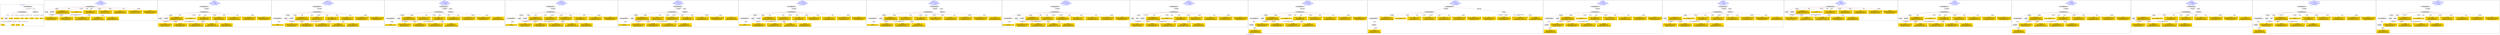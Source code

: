 digraph n0 {
fontcolor="blue"
remincross="true"
label="s27-s-the-huntington.json"
subgraph cluster_0 {
label="1-correct model"
n2[style="filled",color="white",fillcolor="lightgray",label="CulturalHeritageObject1"];
n3[shape="plaintext",style="filled",fillcolor="gold",label="date"];
n4[style="filled",color="white",fillcolor="lightgray",label="Person1"];
n5[shape="plaintext",style="filled",fillcolor="gold",label="description"];
n6[shape="plaintext",style="filled",fillcolor="gold",label="dimensions_inch"];
n7[shape="plaintext",style="filled",fillcolor="gold",label="medium"];
n8[shape="plaintext",style="filled",fillcolor="gold",label="credit_line"];
n9[shape="plaintext",style="filled",fillcolor="gold",label="Artwork_Title"];
n10[shape="plaintext",style="filled",fillcolor="gold",label="object_no"];
n11[shape="plaintext",style="filled",fillcolor="gold",label="nationality"];
n12[shape="plaintext",style="filled",fillcolor="gold",label="birth_date"];
n13[shape="plaintext",style="filled",fillcolor="gold",label="death_date"];
n14[shape="plaintext",style="filled",fillcolor="gold",label="name"];
n15[style="filled",color="white",fillcolor="lightgray",label="EuropeanaAggregation1"];
n16[style="filled",color="white",fillcolor="lightgray",label="WebResource1"];
n17[shape="plaintext",style="filled",fillcolor="gold",label="image_url"];
}
subgraph cluster_1 {
label="candidate 0\nlink coherence:1.0\nnode coherence:1.0\nconfidence:0.5358644705935053\nmapping score:0.6369548235311684\ncost:13.99997\n-precision:0.71-recall:0.67"
n19[style="filled",color="white",fillcolor="lightgray",label="CulturalHeritageObject1"];
n20[style="filled",color="white",fillcolor="lightgray",label="Person1"];
n21[style="filled",color="white",fillcolor="lightgray",label="Document1"];
n22[shape="plaintext",style="filled",fillcolor="gold",label="dimensions_inch\n[CulturalHeritageObject,extent,0.933]\n[Person,nameOfThePerson,0.037]\n[CulturalHeritageObject,provenance,0.022]\n[CulturalHeritageObject,description,0.008]"];
n23[shape="plaintext",style="filled",fillcolor="gold",label="object_no\n[CulturalHeritageObject,extent,1.0]"];
n24[shape="plaintext",style="filled",fillcolor="gold",label="date\n[CulturalHeritageObject,created,0.562]\n[Person,dateOfBirth,0.169]\n[Person,dateOfDeath,0.16]\n[CulturalHeritageObject,provenance,0.109]"];
n25[shape="plaintext",style="filled",fillcolor="gold",label="credit_line\n[CulturalHeritageObject,provenance,0.362]\n[Document,classLink,0.317]\n[WebResource,classLink,0.199]\n[CulturalHeritageObject,description,0.122]"];
n26[shape="plaintext",style="filled",fillcolor="gold",label="image_url\n[Document,classLink,0.504]\n[WebResource,classLink,0.479]\n[Person,nameOfThePerson,0.009]\n[CulturalHeritageObject,medium,0.008]"];
n27[shape="plaintext",style="filled",fillcolor="gold",label="medium\n[CulturalHeritageObject,medium,0.82]\n[Concept,prefLabel,0.129]\n[CulturalHeritageObject,description,0.047]\n[CulturalHeritageObject,title,0.005]"];
n28[shape="plaintext",style="filled",fillcolor="gold",label="Artwork_Title\n[CulturalHeritageObject,description,0.339]\n[CulturalHeritageObject,title,0.268]\n[Document,classLink,0.218]\n[CulturalHeritageObject,provenance,0.176]"];
n29[shape="plaintext",style="filled",fillcolor="gold",label="name\n[Person,nameOfThePerson,0.396]\n[CulturalHeritageObject,provenance,0.244]\n[Document,classLink,0.217]\n[WebResource,classLink,0.143]"];
n30[shape="plaintext",style="filled",fillcolor="gold",label="death_date\n[Person,dateOfDeath,0.423]\n[CulturalHeritageObject,created,0.347]\n[CulturalHeritageObject,provenance,0.139]\n[Person,dateOfBirth,0.091]"];
n31[shape="plaintext",style="filled",fillcolor="gold",label="description\n[CulturalHeritageObject,description,0.759]\n[CulturalHeritageObject,provenance,0.116]\n[CulturalHeritageObject,title,0.078]\n[Document,classLink,0.047]"];
n32[shape="plaintext",style="filled",fillcolor="gold",label="nationality\n[Person,countryAssociatedWithThePerson,0.786]\n[Concept,prefLabel,0.087]\n[CulturalHeritageObject,description,0.066]\n[CulturalHeritageObject,provenance,0.061]"];
n33[shape="plaintext",style="filled",fillcolor="gold",label="birth_date\n[Person,dateOfBirth,0.528]\n[Person,dateOfDeath,0.27]\n[CulturalHeritageObject,created,0.173]\n[CulturalHeritageObject,provenance,0.029]"];
}
subgraph cluster_2 {
label="candidate 1\nlink coherence:1.0\nnode coherence:1.0\nconfidence:0.5358644705935053\nmapping score:0.6369548235311684\ncost:14.99996\n-precision:0.73-recall:0.73"
n35[style="filled",color="white",fillcolor="lightgray",label="CulturalHeritageObject1"];
n36[style="filled",color="white",fillcolor="lightgray",label="Person1"];
n37[style="filled",color="white",fillcolor="lightgray",label="Document1"];
n38[style="filled",color="white",fillcolor="lightgray",label="EuropeanaAggregation1"];
n39[shape="plaintext",style="filled",fillcolor="gold",label="dimensions_inch\n[CulturalHeritageObject,extent,0.933]\n[Person,nameOfThePerson,0.037]\n[CulturalHeritageObject,provenance,0.022]\n[CulturalHeritageObject,description,0.008]"];
n40[shape="plaintext",style="filled",fillcolor="gold",label="object_no\n[CulturalHeritageObject,extent,1.0]"];
n41[shape="plaintext",style="filled",fillcolor="gold",label="date\n[CulturalHeritageObject,created,0.562]\n[Person,dateOfBirth,0.169]\n[Person,dateOfDeath,0.16]\n[CulturalHeritageObject,provenance,0.109]"];
n42[shape="plaintext",style="filled",fillcolor="gold",label="credit_line\n[CulturalHeritageObject,provenance,0.362]\n[Document,classLink,0.317]\n[WebResource,classLink,0.199]\n[CulturalHeritageObject,description,0.122]"];
n43[shape="plaintext",style="filled",fillcolor="gold",label="image_url\n[Document,classLink,0.504]\n[WebResource,classLink,0.479]\n[Person,nameOfThePerson,0.009]\n[CulturalHeritageObject,medium,0.008]"];
n44[shape="plaintext",style="filled",fillcolor="gold",label="medium\n[CulturalHeritageObject,medium,0.82]\n[Concept,prefLabel,0.129]\n[CulturalHeritageObject,description,0.047]\n[CulturalHeritageObject,title,0.005]"];
n45[shape="plaintext",style="filled",fillcolor="gold",label="Artwork_Title\n[CulturalHeritageObject,description,0.339]\n[CulturalHeritageObject,title,0.268]\n[Document,classLink,0.218]\n[CulturalHeritageObject,provenance,0.176]"];
n46[shape="plaintext",style="filled",fillcolor="gold",label="name\n[Person,nameOfThePerson,0.396]\n[CulturalHeritageObject,provenance,0.244]\n[Document,classLink,0.217]\n[WebResource,classLink,0.143]"];
n47[shape="plaintext",style="filled",fillcolor="gold",label="death_date\n[Person,dateOfDeath,0.423]\n[CulturalHeritageObject,created,0.347]\n[CulturalHeritageObject,provenance,0.139]\n[Person,dateOfBirth,0.091]"];
n48[shape="plaintext",style="filled",fillcolor="gold",label="description\n[CulturalHeritageObject,description,0.759]\n[CulturalHeritageObject,provenance,0.116]\n[CulturalHeritageObject,title,0.078]\n[Document,classLink,0.047]"];
n49[shape="plaintext",style="filled",fillcolor="gold",label="nationality\n[Person,countryAssociatedWithThePerson,0.786]\n[Concept,prefLabel,0.087]\n[CulturalHeritageObject,description,0.066]\n[CulturalHeritageObject,provenance,0.061]"];
n50[shape="plaintext",style="filled",fillcolor="gold",label="birth_date\n[Person,dateOfBirth,0.528]\n[Person,dateOfDeath,0.27]\n[CulturalHeritageObject,created,0.173]\n[CulturalHeritageObject,provenance,0.029]"];
}
subgraph cluster_3 {
label="candidate 10\nlink coherence:0.9375\nnode coherence:0.9375\nconfidence:0.6117512788783425\nmapping score:0.6275282040705586\ncost:114.99995\n-precision:0.75-recall:0.8"
n52[style="filled",color="white",fillcolor="lightgray",label="CulturalHeritageObject1"];
n53[style="filled",color="white",fillcolor="lightgray",label="CulturalHeritageObject2"];
n54[style="filled",color="white",fillcolor="lightgray",label="Person1"];
n55[style="filled",color="white",fillcolor="lightgray",label="Document1"];
n56[style="filled",color="white",fillcolor="lightgray",label="EuropeanaAggregation1"];
n57[shape="plaintext",style="filled",fillcolor="gold",label="dimensions_inch\n[CulturalHeritageObject,extent,0.933]\n[Person,nameOfThePerson,0.037]\n[CulturalHeritageObject,provenance,0.022]\n[CulturalHeritageObject,description,0.008]"];
n58[shape="plaintext",style="filled",fillcolor="gold",label="credit_line\n[CulturalHeritageObject,provenance,0.362]\n[Document,classLink,0.317]\n[WebResource,classLink,0.199]\n[CulturalHeritageObject,description,0.122]"];
n59[shape="plaintext",style="filled",fillcolor="gold",label="date\n[CulturalHeritageObject,created,0.562]\n[Person,dateOfBirth,0.169]\n[Person,dateOfDeath,0.16]\n[CulturalHeritageObject,provenance,0.109]"];
n60[shape="plaintext",style="filled",fillcolor="gold",label="object_no\n[CulturalHeritageObject,extent,1.0]"];
n61[shape="plaintext",style="filled",fillcolor="gold",label="image_url\n[Document,classLink,0.504]\n[WebResource,classLink,0.479]\n[Person,nameOfThePerson,0.009]\n[CulturalHeritageObject,medium,0.008]"];
n62[shape="plaintext",style="filled",fillcolor="gold",label="medium\n[CulturalHeritageObject,medium,0.82]\n[Concept,prefLabel,0.129]\n[CulturalHeritageObject,description,0.047]\n[CulturalHeritageObject,title,0.005]"];
n63[shape="plaintext",style="filled",fillcolor="gold",label="Artwork_Title\n[CulturalHeritageObject,description,0.339]\n[CulturalHeritageObject,title,0.268]\n[Document,classLink,0.218]\n[CulturalHeritageObject,provenance,0.176]"];
n64[shape="plaintext",style="filled",fillcolor="gold",label="name\n[Person,nameOfThePerson,0.396]\n[CulturalHeritageObject,provenance,0.244]\n[Document,classLink,0.217]\n[WebResource,classLink,0.143]"];
n65[shape="plaintext",style="filled",fillcolor="gold",label="death_date\n[Person,dateOfDeath,0.423]\n[CulturalHeritageObject,created,0.347]\n[CulturalHeritageObject,provenance,0.139]\n[Person,dateOfBirth,0.091]"];
n66[shape="plaintext",style="filled",fillcolor="gold",label="description\n[CulturalHeritageObject,description,0.759]\n[CulturalHeritageObject,provenance,0.116]\n[CulturalHeritageObject,title,0.078]\n[Document,classLink,0.047]"];
n67[shape="plaintext",style="filled",fillcolor="gold",label="nationality\n[Person,countryAssociatedWithThePerson,0.786]\n[Concept,prefLabel,0.087]\n[CulturalHeritageObject,description,0.066]\n[CulturalHeritageObject,provenance,0.061]"];
n68[shape="plaintext",style="filled",fillcolor="gold",label="birth_date\n[Person,dateOfBirth,0.528]\n[Person,dateOfDeath,0.27]\n[CulturalHeritageObject,created,0.173]\n[CulturalHeritageObject,provenance,0.029]"];
}
subgraph cluster_4 {
label="candidate 11\nlink coherence:0.9375\nnode coherence:0.9375\nconfidence:0.6096997395361838\nmapping score:0.6268443576231724\ncost:114.99994\n-precision:0.88-recall:0.93"
n70[style="filled",color="white",fillcolor="lightgray",label="CulturalHeritageObject1"];
n71[style="filled",color="white",fillcolor="lightgray",label="CulturalHeritageObject2"];
n72[style="filled",color="white",fillcolor="lightgray",label="Person1"];
n73[style="filled",color="white",fillcolor="lightgray",label="EuropeanaAggregation1"];
n74[style="filled",color="white",fillcolor="lightgray",label="WebResource1"];
n75[shape="plaintext",style="filled",fillcolor="gold",label="dimensions_inch\n[CulturalHeritageObject,extent,0.933]\n[Person,nameOfThePerson,0.037]\n[CulturalHeritageObject,provenance,0.022]\n[CulturalHeritageObject,description,0.008]"];
n76[shape="plaintext",style="filled",fillcolor="gold",label="credit_line\n[CulturalHeritageObject,provenance,0.362]\n[Document,classLink,0.317]\n[WebResource,classLink,0.199]\n[CulturalHeritageObject,description,0.122]"];
n77[shape="plaintext",style="filled",fillcolor="gold",label="date\n[CulturalHeritageObject,created,0.562]\n[Person,dateOfBirth,0.169]\n[Person,dateOfDeath,0.16]\n[CulturalHeritageObject,provenance,0.109]"];
n78[shape="plaintext",style="filled",fillcolor="gold",label="object_no\n[CulturalHeritageObject,extent,1.0]"];
n79[shape="plaintext",style="filled",fillcolor="gold",label="medium\n[CulturalHeritageObject,medium,0.82]\n[Concept,prefLabel,0.129]\n[CulturalHeritageObject,description,0.047]\n[CulturalHeritageObject,title,0.005]"];
n80[shape="plaintext",style="filled",fillcolor="gold",label="Artwork_Title\n[CulturalHeritageObject,description,0.339]\n[CulturalHeritageObject,title,0.268]\n[Document,classLink,0.218]\n[CulturalHeritageObject,provenance,0.176]"];
n81[shape="plaintext",style="filled",fillcolor="gold",label="name\n[Person,nameOfThePerson,0.396]\n[CulturalHeritageObject,provenance,0.244]\n[Document,classLink,0.217]\n[WebResource,classLink,0.143]"];
n82[shape="plaintext",style="filled",fillcolor="gold",label="death_date\n[Person,dateOfDeath,0.423]\n[CulturalHeritageObject,created,0.347]\n[CulturalHeritageObject,provenance,0.139]\n[Person,dateOfBirth,0.091]"];
n83[shape="plaintext",style="filled",fillcolor="gold",label="image_url\n[Document,classLink,0.504]\n[WebResource,classLink,0.479]\n[Person,nameOfThePerson,0.009]\n[CulturalHeritageObject,medium,0.008]"];
n84[shape="plaintext",style="filled",fillcolor="gold",label="description\n[CulturalHeritageObject,description,0.759]\n[CulturalHeritageObject,provenance,0.116]\n[CulturalHeritageObject,title,0.078]\n[Document,classLink,0.047]"];
n85[shape="plaintext",style="filled",fillcolor="gold",label="nationality\n[Person,countryAssociatedWithThePerson,0.786]\n[Concept,prefLabel,0.087]\n[CulturalHeritageObject,description,0.066]\n[CulturalHeritageObject,provenance,0.061]"];
n86[shape="plaintext",style="filled",fillcolor="gold",label="birth_date\n[Person,dateOfBirth,0.528]\n[Person,dateOfDeath,0.27]\n[CulturalHeritageObject,created,0.173]\n[CulturalHeritageObject,provenance,0.029]"];
}
subgraph cluster_5 {
label="candidate 12\nlink coherence:0.9375\nnode coherence:0.9375\nconfidence:0.6040447228211887\nmapping score:0.6249593520515073\ncost:114.99995\n-precision:0.69-recall:0.73"
n88[style="filled",color="white",fillcolor="lightgray",label="CulturalHeritageObject1"];
n89[style="filled",color="white",fillcolor="lightgray",label="CulturalHeritageObject2"];
n90[style="filled",color="white",fillcolor="lightgray",label="Person1"];
n91[style="filled",color="white",fillcolor="lightgray",label="Document1"];
n92[style="filled",color="white",fillcolor="lightgray",label="EuropeanaAggregation1"];
n93[shape="plaintext",style="filled",fillcolor="gold",label="dimensions_inch\n[CulturalHeritageObject,extent,0.933]\n[Person,nameOfThePerson,0.037]\n[CulturalHeritageObject,provenance,0.022]\n[CulturalHeritageObject,description,0.008]"];
n94[shape="plaintext",style="filled",fillcolor="gold",label="credit_line\n[CulturalHeritageObject,provenance,0.362]\n[Document,classLink,0.317]\n[WebResource,classLink,0.199]\n[CulturalHeritageObject,description,0.122]"];
n95[shape="plaintext",style="filled",fillcolor="gold",label="Artwork_Title\n[CulturalHeritageObject,description,0.339]\n[CulturalHeritageObject,title,0.268]\n[Document,classLink,0.218]\n[CulturalHeritageObject,provenance,0.176]"];
n96[shape="plaintext",style="filled",fillcolor="gold",label="date\n[CulturalHeritageObject,created,0.562]\n[Person,dateOfBirth,0.169]\n[Person,dateOfDeath,0.16]\n[CulturalHeritageObject,provenance,0.109]"];
n97[shape="plaintext",style="filled",fillcolor="gold",label="object_no\n[CulturalHeritageObject,extent,1.0]"];
n98[shape="plaintext",style="filled",fillcolor="gold",label="image_url\n[Document,classLink,0.504]\n[WebResource,classLink,0.479]\n[Person,nameOfThePerson,0.009]\n[CulturalHeritageObject,medium,0.008]"];
n99[shape="plaintext",style="filled",fillcolor="gold",label="medium\n[CulturalHeritageObject,medium,0.82]\n[Concept,prefLabel,0.129]\n[CulturalHeritageObject,description,0.047]\n[CulturalHeritageObject,title,0.005]"];
n100[shape="plaintext",style="filled",fillcolor="gold",label="name\n[Person,nameOfThePerson,0.396]\n[CulturalHeritageObject,provenance,0.244]\n[Document,classLink,0.217]\n[WebResource,classLink,0.143]"];
n101[shape="plaintext",style="filled",fillcolor="gold",label="death_date\n[Person,dateOfDeath,0.423]\n[CulturalHeritageObject,created,0.347]\n[CulturalHeritageObject,provenance,0.139]\n[Person,dateOfBirth,0.091]"];
n102[shape="plaintext",style="filled",fillcolor="gold",label="description\n[CulturalHeritageObject,description,0.759]\n[CulturalHeritageObject,provenance,0.116]\n[CulturalHeritageObject,title,0.078]\n[Document,classLink,0.047]"];
n103[shape="plaintext",style="filled",fillcolor="gold",label="nationality\n[Person,countryAssociatedWithThePerson,0.786]\n[Concept,prefLabel,0.087]\n[CulturalHeritageObject,description,0.066]\n[CulturalHeritageObject,provenance,0.061]"];
n104[shape="plaintext",style="filled",fillcolor="gold",label="birth_date\n[Person,dateOfBirth,0.528]\n[Person,dateOfDeath,0.27]\n[CulturalHeritageObject,created,0.173]\n[CulturalHeritageObject,provenance,0.029]"];
}
subgraph cluster_6 {
label="candidate 13\nlink coherence:0.9375\nnode coherence:0.9375\nconfidence:0.6019931834790301\nmapping score:0.624275505604121\ncost:114.99994\n-precision:0.81-recall:0.87"
n106[style="filled",color="white",fillcolor="lightgray",label="CulturalHeritageObject1"];
n107[style="filled",color="white",fillcolor="lightgray",label="CulturalHeritageObject2"];
n108[style="filled",color="white",fillcolor="lightgray",label="Person1"];
n109[style="filled",color="white",fillcolor="lightgray",label="EuropeanaAggregation1"];
n110[style="filled",color="white",fillcolor="lightgray",label="WebResource1"];
n111[shape="plaintext",style="filled",fillcolor="gold",label="dimensions_inch\n[CulturalHeritageObject,extent,0.933]\n[Person,nameOfThePerson,0.037]\n[CulturalHeritageObject,provenance,0.022]\n[CulturalHeritageObject,description,0.008]"];
n112[shape="plaintext",style="filled",fillcolor="gold",label="credit_line\n[CulturalHeritageObject,provenance,0.362]\n[Document,classLink,0.317]\n[WebResource,classLink,0.199]\n[CulturalHeritageObject,description,0.122]"];
n113[shape="plaintext",style="filled",fillcolor="gold",label="Artwork_Title\n[CulturalHeritageObject,description,0.339]\n[CulturalHeritageObject,title,0.268]\n[Document,classLink,0.218]\n[CulturalHeritageObject,provenance,0.176]"];
n114[shape="plaintext",style="filled",fillcolor="gold",label="date\n[CulturalHeritageObject,created,0.562]\n[Person,dateOfBirth,0.169]\n[Person,dateOfDeath,0.16]\n[CulturalHeritageObject,provenance,0.109]"];
n115[shape="plaintext",style="filled",fillcolor="gold",label="object_no\n[CulturalHeritageObject,extent,1.0]"];
n116[shape="plaintext",style="filled",fillcolor="gold",label="medium\n[CulturalHeritageObject,medium,0.82]\n[Concept,prefLabel,0.129]\n[CulturalHeritageObject,description,0.047]\n[CulturalHeritageObject,title,0.005]"];
n117[shape="plaintext",style="filled",fillcolor="gold",label="name\n[Person,nameOfThePerson,0.396]\n[CulturalHeritageObject,provenance,0.244]\n[Document,classLink,0.217]\n[WebResource,classLink,0.143]"];
n118[shape="plaintext",style="filled",fillcolor="gold",label="death_date\n[Person,dateOfDeath,0.423]\n[CulturalHeritageObject,created,0.347]\n[CulturalHeritageObject,provenance,0.139]\n[Person,dateOfBirth,0.091]"];
n119[shape="plaintext",style="filled",fillcolor="gold",label="image_url\n[Document,classLink,0.504]\n[WebResource,classLink,0.479]\n[Person,nameOfThePerson,0.009]\n[CulturalHeritageObject,medium,0.008]"];
n120[shape="plaintext",style="filled",fillcolor="gold",label="description\n[CulturalHeritageObject,description,0.759]\n[CulturalHeritageObject,provenance,0.116]\n[CulturalHeritageObject,title,0.078]\n[Document,classLink,0.047]"];
n121[shape="plaintext",style="filled",fillcolor="gold",label="nationality\n[Person,countryAssociatedWithThePerson,0.786]\n[Concept,prefLabel,0.087]\n[CulturalHeritageObject,description,0.066]\n[CulturalHeritageObject,provenance,0.061]"];
n122[shape="plaintext",style="filled",fillcolor="gold",label="birth_date\n[Person,dateOfBirth,0.528]\n[Person,dateOfDeath,0.27]\n[CulturalHeritageObject,created,0.173]\n[CulturalHeritageObject,provenance,0.029]"];
}
subgraph cluster_7 {
label="candidate 14\nlink coherence:0.9375\nnode coherence:0.9375\nconfidence:0.5990753849551861\nmapping score:0.6233029060961731\ncost:114.99995\n-precision:0.69-recall:0.73"
n124[style="filled",color="white",fillcolor="lightgray",label="CulturalHeritageObject1"];
n125[style="filled",color="white",fillcolor="lightgray",label="CulturalHeritageObject2"];
n126[style="filled",color="white",fillcolor="lightgray",label="Person1"];
n127[style="filled",color="white",fillcolor="lightgray",label="Document1"];
n128[style="filled",color="white",fillcolor="lightgray",label="EuropeanaAggregation1"];
n129[shape="plaintext",style="filled",fillcolor="gold",label="dimensions_inch\n[CulturalHeritageObject,extent,0.933]\n[Person,nameOfThePerson,0.037]\n[CulturalHeritageObject,provenance,0.022]\n[CulturalHeritageObject,description,0.008]"];
n130[shape="plaintext",style="filled",fillcolor="gold",label="credit_line\n[CulturalHeritageObject,provenance,0.362]\n[Document,classLink,0.317]\n[WebResource,classLink,0.199]\n[CulturalHeritageObject,description,0.122]"];
n131[shape="plaintext",style="filled",fillcolor="gold",label="date\n[CulturalHeritageObject,created,0.562]\n[Person,dateOfBirth,0.169]\n[Person,dateOfDeath,0.16]\n[CulturalHeritageObject,provenance,0.109]"];
n132[shape="plaintext",style="filled",fillcolor="gold",label="name\n[Person,nameOfThePerson,0.396]\n[CulturalHeritageObject,provenance,0.244]\n[Document,classLink,0.217]\n[WebResource,classLink,0.143]"];
n133[shape="plaintext",style="filled",fillcolor="gold",label="object_no\n[CulturalHeritageObject,extent,1.0]"];
n134[shape="plaintext",style="filled",fillcolor="gold",label="image_url\n[Document,classLink,0.504]\n[WebResource,classLink,0.479]\n[Person,nameOfThePerson,0.009]\n[CulturalHeritageObject,medium,0.008]"];
n135[shape="plaintext",style="filled",fillcolor="gold",label="medium\n[CulturalHeritageObject,medium,0.82]\n[Concept,prefLabel,0.129]\n[CulturalHeritageObject,description,0.047]\n[CulturalHeritageObject,title,0.005]"];
n136[shape="plaintext",style="filled",fillcolor="gold",label="Artwork_Title\n[CulturalHeritageObject,description,0.339]\n[CulturalHeritageObject,title,0.268]\n[Document,classLink,0.218]\n[CulturalHeritageObject,provenance,0.176]"];
n137[shape="plaintext",style="filled",fillcolor="gold",label="death_date\n[Person,dateOfDeath,0.423]\n[CulturalHeritageObject,created,0.347]\n[CulturalHeritageObject,provenance,0.139]\n[Person,dateOfBirth,0.091]"];
n138[shape="plaintext",style="filled",fillcolor="gold",label="description\n[CulturalHeritageObject,description,0.759]\n[CulturalHeritageObject,provenance,0.116]\n[CulturalHeritageObject,title,0.078]\n[Document,classLink,0.047]"];
n139[shape="plaintext",style="filled",fillcolor="gold",label="nationality\n[Person,countryAssociatedWithThePerson,0.786]\n[Concept,prefLabel,0.087]\n[CulturalHeritageObject,description,0.066]\n[CulturalHeritageObject,provenance,0.061]"];
n140[shape="plaintext",style="filled",fillcolor="gold",label="birth_date\n[Person,dateOfBirth,0.528]\n[Person,dateOfDeath,0.27]\n[CulturalHeritageObject,created,0.173]\n[CulturalHeritageObject,provenance,0.029]"];
}
subgraph cluster_8 {
label="candidate 15\nlink coherence:0.9375\nnode coherence:0.9375\nconfidence:0.5970238456130275\nmapping score:0.6226190596487869\ncost:114.99994\n-precision:0.81-recall:0.87"
n142[style="filled",color="white",fillcolor="lightgray",label="CulturalHeritageObject1"];
n143[style="filled",color="white",fillcolor="lightgray",label="CulturalHeritageObject2"];
n144[style="filled",color="white",fillcolor="lightgray",label="Person1"];
n145[style="filled",color="white",fillcolor="lightgray",label="EuropeanaAggregation1"];
n146[style="filled",color="white",fillcolor="lightgray",label="WebResource1"];
n147[shape="plaintext",style="filled",fillcolor="gold",label="dimensions_inch\n[CulturalHeritageObject,extent,0.933]\n[Person,nameOfThePerson,0.037]\n[CulturalHeritageObject,provenance,0.022]\n[CulturalHeritageObject,description,0.008]"];
n148[shape="plaintext",style="filled",fillcolor="gold",label="credit_line\n[CulturalHeritageObject,provenance,0.362]\n[Document,classLink,0.317]\n[WebResource,classLink,0.199]\n[CulturalHeritageObject,description,0.122]"];
n149[shape="plaintext",style="filled",fillcolor="gold",label="date\n[CulturalHeritageObject,created,0.562]\n[Person,dateOfBirth,0.169]\n[Person,dateOfDeath,0.16]\n[CulturalHeritageObject,provenance,0.109]"];
n150[shape="plaintext",style="filled",fillcolor="gold",label="name\n[Person,nameOfThePerson,0.396]\n[CulturalHeritageObject,provenance,0.244]\n[Document,classLink,0.217]\n[WebResource,classLink,0.143]"];
n151[shape="plaintext",style="filled",fillcolor="gold",label="object_no\n[CulturalHeritageObject,extent,1.0]"];
n152[shape="plaintext",style="filled",fillcolor="gold",label="medium\n[CulturalHeritageObject,medium,0.82]\n[Concept,prefLabel,0.129]\n[CulturalHeritageObject,description,0.047]\n[CulturalHeritageObject,title,0.005]"];
n153[shape="plaintext",style="filled",fillcolor="gold",label="Artwork_Title\n[CulturalHeritageObject,description,0.339]\n[CulturalHeritageObject,title,0.268]\n[Document,classLink,0.218]\n[CulturalHeritageObject,provenance,0.176]"];
n154[shape="plaintext",style="filled",fillcolor="gold",label="death_date\n[Person,dateOfDeath,0.423]\n[CulturalHeritageObject,created,0.347]\n[CulturalHeritageObject,provenance,0.139]\n[Person,dateOfBirth,0.091]"];
n155[shape="plaintext",style="filled",fillcolor="gold",label="image_url\n[Document,classLink,0.504]\n[WebResource,classLink,0.479]\n[Person,nameOfThePerson,0.009]\n[CulturalHeritageObject,medium,0.008]"];
n156[shape="plaintext",style="filled",fillcolor="gold",label="description\n[CulturalHeritageObject,description,0.759]\n[CulturalHeritageObject,provenance,0.116]\n[CulturalHeritageObject,title,0.078]\n[Document,classLink,0.047]"];
n157[shape="plaintext",style="filled",fillcolor="gold",label="nationality\n[Person,countryAssociatedWithThePerson,0.786]\n[Concept,prefLabel,0.087]\n[CulturalHeritageObject,description,0.066]\n[CulturalHeritageObject,provenance,0.061]"];
n158[shape="plaintext",style="filled",fillcolor="gold",label="birth_date\n[Person,dateOfBirth,0.528]\n[Person,dateOfDeath,0.27]\n[CulturalHeritageObject,created,0.173]\n[CulturalHeritageObject,provenance,0.029]"];
}
subgraph cluster_9 {
label="candidate 16\nlink coherence:0.9375\nnode coherence:0.9375\nconfidence:0.588024513602665\nmapping score:0.6196192823119995\ncost:114.99995\n-precision:0.69-recall:0.73"
n160[style="filled",color="white",fillcolor="lightgray",label="CulturalHeritageObject1"];
n161[style="filled",color="white",fillcolor="lightgray",label="CulturalHeritageObject2"];
n162[style="filled",color="white",fillcolor="lightgray",label="Person1"];
n163[style="filled",color="white",fillcolor="lightgray",label="Document1"];
n164[style="filled",color="white",fillcolor="lightgray",label="EuropeanaAggregation1"];
n165[shape="plaintext",style="filled",fillcolor="gold",label="dimensions_inch\n[CulturalHeritageObject,extent,0.933]\n[Person,nameOfThePerson,0.037]\n[CulturalHeritageObject,provenance,0.022]\n[CulturalHeritageObject,description,0.008]"];
n166[shape="plaintext",style="filled",fillcolor="gold",label="credit_line\n[CulturalHeritageObject,provenance,0.362]\n[Document,classLink,0.317]\n[WebResource,classLink,0.199]\n[CulturalHeritageObject,description,0.122]"];
n167[shape="plaintext",style="filled",fillcolor="gold",label="death_date\n[Person,dateOfDeath,0.423]\n[CulturalHeritageObject,created,0.347]\n[CulturalHeritageObject,provenance,0.139]\n[Person,dateOfBirth,0.091]"];
n168[shape="plaintext",style="filled",fillcolor="gold",label="date\n[CulturalHeritageObject,created,0.562]\n[Person,dateOfBirth,0.169]\n[Person,dateOfDeath,0.16]\n[CulturalHeritageObject,provenance,0.109]"];
n169[shape="plaintext",style="filled",fillcolor="gold",label="object_no\n[CulturalHeritageObject,extent,1.0]"];
n170[shape="plaintext",style="filled",fillcolor="gold",label="image_url\n[Document,classLink,0.504]\n[WebResource,classLink,0.479]\n[Person,nameOfThePerson,0.009]\n[CulturalHeritageObject,medium,0.008]"];
n171[shape="plaintext",style="filled",fillcolor="gold",label="medium\n[CulturalHeritageObject,medium,0.82]\n[Concept,prefLabel,0.129]\n[CulturalHeritageObject,description,0.047]\n[CulturalHeritageObject,title,0.005]"];
n172[shape="plaintext",style="filled",fillcolor="gold",label="Artwork_Title\n[CulturalHeritageObject,description,0.339]\n[CulturalHeritageObject,title,0.268]\n[Document,classLink,0.218]\n[CulturalHeritageObject,provenance,0.176]"];
n173[shape="plaintext",style="filled",fillcolor="gold",label="name\n[Person,nameOfThePerson,0.396]\n[CulturalHeritageObject,provenance,0.244]\n[Document,classLink,0.217]\n[WebResource,classLink,0.143]"];
n174[shape="plaintext",style="filled",fillcolor="gold",label="description\n[CulturalHeritageObject,description,0.759]\n[CulturalHeritageObject,provenance,0.116]\n[CulturalHeritageObject,title,0.078]\n[Document,classLink,0.047]"];
n175[shape="plaintext",style="filled",fillcolor="gold",label="nationality\n[Person,countryAssociatedWithThePerson,0.786]\n[Concept,prefLabel,0.087]\n[CulturalHeritageObject,description,0.066]\n[CulturalHeritageObject,provenance,0.061]"];
n176[shape="plaintext",style="filled",fillcolor="gold",label="birth_date\n[Person,dateOfBirth,0.528]\n[Person,dateOfDeath,0.27]\n[CulturalHeritageObject,created,0.173]\n[CulturalHeritageObject,provenance,0.029]"];
}
subgraph cluster_10 {
label="candidate 17\nlink coherence:0.9375\nnode coherence:1.0\nconfidence:0.5358644705935053\nmapping score:0.6369548235311684\ncost:15.99996\n-precision:0.69-recall:0.73"
n178[style="filled",color="white",fillcolor="lightgray",label="CulturalHeritageObject1"];
n179[style="filled",color="white",fillcolor="lightgray",label="Person1"];
n180[style="filled",color="white",fillcolor="lightgray",label="Place1"];
n181[style="filled",color="white",fillcolor="lightgray",label="Document1"];
n182[style="filled",color="white",fillcolor="lightgray",label="EuropeanaAggregation1"];
n183[shape="plaintext",style="filled",fillcolor="gold",label="dimensions_inch\n[CulturalHeritageObject,extent,0.933]\n[Person,nameOfThePerson,0.037]\n[CulturalHeritageObject,provenance,0.022]\n[CulturalHeritageObject,description,0.008]"];
n184[shape="plaintext",style="filled",fillcolor="gold",label="object_no\n[CulturalHeritageObject,extent,1.0]"];
n185[shape="plaintext",style="filled",fillcolor="gold",label="date\n[CulturalHeritageObject,created,0.562]\n[Person,dateOfBirth,0.169]\n[Person,dateOfDeath,0.16]\n[CulturalHeritageObject,provenance,0.109]"];
n186[shape="plaintext",style="filled",fillcolor="gold",label="credit_line\n[CulturalHeritageObject,provenance,0.362]\n[Document,classLink,0.317]\n[WebResource,classLink,0.199]\n[CulturalHeritageObject,description,0.122]"];
n187[shape="plaintext",style="filled",fillcolor="gold",label="image_url\n[Document,classLink,0.504]\n[WebResource,classLink,0.479]\n[Person,nameOfThePerson,0.009]\n[CulturalHeritageObject,medium,0.008]"];
n188[shape="plaintext",style="filled",fillcolor="gold",label="medium\n[CulturalHeritageObject,medium,0.82]\n[Concept,prefLabel,0.129]\n[CulturalHeritageObject,description,0.047]\n[CulturalHeritageObject,title,0.005]"];
n189[shape="plaintext",style="filled",fillcolor="gold",label="Artwork_Title\n[CulturalHeritageObject,description,0.339]\n[CulturalHeritageObject,title,0.268]\n[Document,classLink,0.218]\n[CulturalHeritageObject,provenance,0.176]"];
n190[shape="plaintext",style="filled",fillcolor="gold",label="name\n[Person,nameOfThePerson,0.396]\n[CulturalHeritageObject,provenance,0.244]\n[Document,classLink,0.217]\n[WebResource,classLink,0.143]"];
n191[shape="plaintext",style="filled",fillcolor="gold",label="death_date\n[Person,dateOfDeath,0.423]\n[CulturalHeritageObject,created,0.347]\n[CulturalHeritageObject,provenance,0.139]\n[Person,dateOfBirth,0.091]"];
n192[shape="plaintext",style="filled",fillcolor="gold",label="description\n[CulturalHeritageObject,description,0.759]\n[CulturalHeritageObject,provenance,0.116]\n[CulturalHeritageObject,title,0.078]\n[Document,classLink,0.047]"];
n193[shape="plaintext",style="filled",fillcolor="gold",label="nationality\n[Person,countryAssociatedWithThePerson,0.786]\n[Concept,prefLabel,0.087]\n[CulturalHeritageObject,description,0.066]\n[CulturalHeritageObject,provenance,0.061]"];
n194[shape="plaintext",style="filled",fillcolor="gold",label="birth_date\n[Person,dateOfBirth,0.528]\n[Person,dateOfDeath,0.27]\n[CulturalHeritageObject,created,0.173]\n[CulturalHeritageObject,provenance,0.029]"];
}
subgraph cluster_11 {
label="candidate 18\nlink coherence:0.9375\nnode coherence:1.0\nconfidence:0.5358644705935053\nmapping score:0.6369548235311684\ncost:115.009962\n-precision:0.62-recall:0.67"
n196[style="filled",color="white",fillcolor="lightgray",label="CulturalHeritageObject1"];
n197[style="filled",color="white",fillcolor="lightgray",label="CulturalHeritageObject2"];
n198[style="filled",color="white",fillcolor="lightgray",label="Person1"];
n199[style="filled",color="white",fillcolor="lightgray",label="Document2"];
n200[style="filled",color="white",fillcolor="lightgray",label="EuropeanaAggregation1"];
n201[shape="plaintext",style="filled",fillcolor="gold",label="dimensions_inch\n[CulturalHeritageObject,extent,0.933]\n[Person,nameOfThePerson,0.037]\n[CulturalHeritageObject,provenance,0.022]\n[CulturalHeritageObject,description,0.008]"];
n202[shape="plaintext",style="filled",fillcolor="gold",label="object_no\n[CulturalHeritageObject,extent,1.0]"];
n203[shape="plaintext",style="filled",fillcolor="gold",label="date\n[CulturalHeritageObject,created,0.562]\n[Person,dateOfBirth,0.169]\n[Person,dateOfDeath,0.16]\n[CulturalHeritageObject,provenance,0.109]"];
n204[shape="plaintext",style="filled",fillcolor="gold",label="credit_line\n[CulturalHeritageObject,provenance,0.362]\n[Document,classLink,0.317]\n[WebResource,classLink,0.199]\n[CulturalHeritageObject,description,0.122]"];
n205[shape="plaintext",style="filled",fillcolor="gold",label="image_url\n[Document,classLink,0.504]\n[WebResource,classLink,0.479]\n[Person,nameOfThePerson,0.009]\n[CulturalHeritageObject,medium,0.008]"];
n206[shape="plaintext",style="filled",fillcolor="gold",label="medium\n[CulturalHeritageObject,medium,0.82]\n[Concept,prefLabel,0.129]\n[CulturalHeritageObject,description,0.047]\n[CulturalHeritageObject,title,0.005]"];
n207[shape="plaintext",style="filled",fillcolor="gold",label="Artwork_Title\n[CulturalHeritageObject,description,0.339]\n[CulturalHeritageObject,title,0.268]\n[Document,classLink,0.218]\n[CulturalHeritageObject,provenance,0.176]"];
n208[shape="plaintext",style="filled",fillcolor="gold",label="name\n[Person,nameOfThePerson,0.396]\n[CulturalHeritageObject,provenance,0.244]\n[Document,classLink,0.217]\n[WebResource,classLink,0.143]"];
n209[shape="plaintext",style="filled",fillcolor="gold",label="death_date\n[Person,dateOfDeath,0.423]\n[CulturalHeritageObject,created,0.347]\n[CulturalHeritageObject,provenance,0.139]\n[Person,dateOfBirth,0.091]"];
n210[shape="plaintext",style="filled",fillcolor="gold",label="description\n[CulturalHeritageObject,description,0.759]\n[CulturalHeritageObject,provenance,0.116]\n[CulturalHeritageObject,title,0.078]\n[Document,classLink,0.047]"];
n211[shape="plaintext",style="filled",fillcolor="gold",label="nationality\n[Person,countryAssociatedWithThePerson,0.786]\n[Concept,prefLabel,0.087]\n[CulturalHeritageObject,description,0.066]\n[CulturalHeritageObject,provenance,0.061]"];
n212[shape="plaintext",style="filled",fillcolor="gold",label="birth_date\n[Person,dateOfBirth,0.528]\n[Person,dateOfDeath,0.27]\n[CulturalHeritageObject,created,0.173]\n[CulturalHeritageObject,provenance,0.029]"];
}
subgraph cluster_12 {
label="candidate 19\nlink coherence:0.9375\nnode coherence:1.0\nconfidence:0.5358644705935053\nmapping score:0.6369548235311684\ncost:115.009982\n-precision:0.62-recall:0.67"
n214[style="filled",color="white",fillcolor="lightgray",label="CulturalHeritageObject1"];
n215[style="filled",color="white",fillcolor="lightgray",label="CulturalHeritageObject2"];
n216[style="filled",color="white",fillcolor="lightgray",label="Document2"];
n217[style="filled",color="white",fillcolor="lightgray",label="EuropeanaAggregation1"];
n218[style="filled",color="white",fillcolor="lightgray",label="Person1"];
n219[shape="plaintext",style="filled",fillcolor="gold",label="dimensions_inch\n[CulturalHeritageObject,extent,0.933]\n[Person,nameOfThePerson,0.037]\n[CulturalHeritageObject,provenance,0.022]\n[CulturalHeritageObject,description,0.008]"];
n220[shape="plaintext",style="filled",fillcolor="gold",label="object_no\n[CulturalHeritageObject,extent,1.0]"];
n221[shape="plaintext",style="filled",fillcolor="gold",label="date\n[CulturalHeritageObject,created,0.562]\n[Person,dateOfBirth,0.169]\n[Person,dateOfDeath,0.16]\n[CulturalHeritageObject,provenance,0.109]"];
n222[shape="plaintext",style="filled",fillcolor="gold",label="credit_line\n[CulturalHeritageObject,provenance,0.362]\n[Document,classLink,0.317]\n[WebResource,classLink,0.199]\n[CulturalHeritageObject,description,0.122]"];
n223[shape="plaintext",style="filled",fillcolor="gold",label="image_url\n[Document,classLink,0.504]\n[WebResource,classLink,0.479]\n[Person,nameOfThePerson,0.009]\n[CulturalHeritageObject,medium,0.008]"];
n224[shape="plaintext",style="filled",fillcolor="gold",label="medium\n[CulturalHeritageObject,medium,0.82]\n[Concept,prefLabel,0.129]\n[CulturalHeritageObject,description,0.047]\n[CulturalHeritageObject,title,0.005]"];
n225[shape="plaintext",style="filled",fillcolor="gold",label="Artwork_Title\n[CulturalHeritageObject,description,0.339]\n[CulturalHeritageObject,title,0.268]\n[Document,classLink,0.218]\n[CulturalHeritageObject,provenance,0.176]"];
n226[shape="plaintext",style="filled",fillcolor="gold",label="name\n[Person,nameOfThePerson,0.396]\n[CulturalHeritageObject,provenance,0.244]\n[Document,classLink,0.217]\n[WebResource,classLink,0.143]"];
n227[shape="plaintext",style="filled",fillcolor="gold",label="death_date\n[Person,dateOfDeath,0.423]\n[CulturalHeritageObject,created,0.347]\n[CulturalHeritageObject,provenance,0.139]\n[Person,dateOfBirth,0.091]"];
n228[shape="plaintext",style="filled",fillcolor="gold",label="description\n[CulturalHeritageObject,description,0.759]\n[CulturalHeritageObject,provenance,0.116]\n[CulturalHeritageObject,title,0.078]\n[Document,classLink,0.047]"];
n229[shape="plaintext",style="filled",fillcolor="gold",label="nationality\n[Person,countryAssociatedWithThePerson,0.786]\n[Concept,prefLabel,0.087]\n[CulturalHeritageObject,description,0.066]\n[CulturalHeritageObject,provenance,0.061]"];
n230[shape="plaintext",style="filled",fillcolor="gold",label="birth_date\n[Person,dateOfBirth,0.528]\n[Person,dateOfDeath,0.27]\n[CulturalHeritageObject,created,0.173]\n[CulturalHeritageObject,provenance,0.029]"];
}
subgraph cluster_13 {
label="candidate 2\nlink coherence:1.0\nnode coherence:1.0\nconfidence:0.5358644705935053\nmapping score:0.6369548235311684\ncost:15.99995\n-precision:0.69-recall:0.73"
n232[style="filled",color="white",fillcolor="lightgray",label="CulturalHeritageObject1"];
n233[style="filled",color="white",fillcolor="lightgray",label="CulturalHeritageObject2"];
n234[style="filled",color="white",fillcolor="lightgray",label="Person1"];
n235[style="filled",color="white",fillcolor="lightgray",label="Document2"];
n236[style="filled",color="white",fillcolor="lightgray",label="EuropeanaAggregation1"];
n237[shape="plaintext",style="filled",fillcolor="gold",label="dimensions_inch\n[CulturalHeritageObject,extent,0.933]\n[Person,nameOfThePerson,0.037]\n[CulturalHeritageObject,provenance,0.022]\n[CulturalHeritageObject,description,0.008]"];
n238[shape="plaintext",style="filled",fillcolor="gold",label="object_no\n[CulturalHeritageObject,extent,1.0]"];
n239[shape="plaintext",style="filled",fillcolor="gold",label="date\n[CulturalHeritageObject,created,0.562]\n[Person,dateOfBirth,0.169]\n[Person,dateOfDeath,0.16]\n[CulturalHeritageObject,provenance,0.109]"];
n240[shape="plaintext",style="filled",fillcolor="gold",label="credit_line\n[CulturalHeritageObject,provenance,0.362]\n[Document,classLink,0.317]\n[WebResource,classLink,0.199]\n[CulturalHeritageObject,description,0.122]"];
n241[shape="plaintext",style="filled",fillcolor="gold",label="image_url\n[Document,classLink,0.504]\n[WebResource,classLink,0.479]\n[Person,nameOfThePerson,0.009]\n[CulturalHeritageObject,medium,0.008]"];
n242[shape="plaintext",style="filled",fillcolor="gold",label="medium\n[CulturalHeritageObject,medium,0.82]\n[Concept,prefLabel,0.129]\n[CulturalHeritageObject,description,0.047]\n[CulturalHeritageObject,title,0.005]"];
n243[shape="plaintext",style="filled",fillcolor="gold",label="Artwork_Title\n[CulturalHeritageObject,description,0.339]\n[CulturalHeritageObject,title,0.268]\n[Document,classLink,0.218]\n[CulturalHeritageObject,provenance,0.176]"];
n244[shape="plaintext",style="filled",fillcolor="gold",label="name\n[Person,nameOfThePerson,0.396]\n[CulturalHeritageObject,provenance,0.244]\n[Document,classLink,0.217]\n[WebResource,classLink,0.143]"];
n245[shape="plaintext",style="filled",fillcolor="gold",label="death_date\n[Person,dateOfDeath,0.423]\n[CulturalHeritageObject,created,0.347]\n[CulturalHeritageObject,provenance,0.139]\n[Person,dateOfBirth,0.091]"];
n246[shape="plaintext",style="filled",fillcolor="gold",label="description\n[CulturalHeritageObject,description,0.759]\n[CulturalHeritageObject,provenance,0.116]\n[CulturalHeritageObject,title,0.078]\n[Document,classLink,0.047]"];
n247[shape="plaintext",style="filled",fillcolor="gold",label="nationality\n[Person,countryAssociatedWithThePerson,0.786]\n[Concept,prefLabel,0.087]\n[CulturalHeritageObject,description,0.066]\n[CulturalHeritageObject,provenance,0.061]"];
n248[shape="plaintext",style="filled",fillcolor="gold",label="birth_date\n[Person,dateOfBirth,0.528]\n[Person,dateOfDeath,0.27]\n[CulturalHeritageObject,created,0.173]\n[CulturalHeritageObject,provenance,0.029]"];
}
subgraph cluster_14 {
label="candidate 3\nlink coherence:1.0\nnode coherence:1.0\nconfidence:0.5338129312513468\nmapping score:0.6362709770837823\ncost:14.99995\n-precision:0.87-recall:0.87"
n250[style="filled",color="white",fillcolor="lightgray",label="CulturalHeritageObject1"];
n251[style="filled",color="white",fillcolor="lightgray",label="Person1"];
n252[style="filled",color="white",fillcolor="lightgray",label="EuropeanaAggregation1"];
n253[style="filled",color="white",fillcolor="lightgray",label="WebResource1"];
n254[shape="plaintext",style="filled",fillcolor="gold",label="dimensions_inch\n[CulturalHeritageObject,extent,0.933]\n[Person,nameOfThePerson,0.037]\n[CulturalHeritageObject,provenance,0.022]\n[CulturalHeritageObject,description,0.008]"];
n255[shape="plaintext",style="filled",fillcolor="gold",label="object_no\n[CulturalHeritageObject,extent,1.0]"];
n256[shape="plaintext",style="filled",fillcolor="gold",label="date\n[CulturalHeritageObject,created,0.562]\n[Person,dateOfBirth,0.169]\n[Person,dateOfDeath,0.16]\n[CulturalHeritageObject,provenance,0.109]"];
n257[shape="plaintext",style="filled",fillcolor="gold",label="credit_line\n[CulturalHeritageObject,provenance,0.362]\n[Document,classLink,0.317]\n[WebResource,classLink,0.199]\n[CulturalHeritageObject,description,0.122]"];
n258[shape="plaintext",style="filled",fillcolor="gold",label="medium\n[CulturalHeritageObject,medium,0.82]\n[Concept,prefLabel,0.129]\n[CulturalHeritageObject,description,0.047]\n[CulturalHeritageObject,title,0.005]"];
n259[shape="plaintext",style="filled",fillcolor="gold",label="Artwork_Title\n[CulturalHeritageObject,description,0.339]\n[CulturalHeritageObject,title,0.268]\n[Document,classLink,0.218]\n[CulturalHeritageObject,provenance,0.176]"];
n260[shape="plaintext",style="filled",fillcolor="gold",label="name\n[Person,nameOfThePerson,0.396]\n[CulturalHeritageObject,provenance,0.244]\n[Document,classLink,0.217]\n[WebResource,classLink,0.143]"];
n261[shape="plaintext",style="filled",fillcolor="gold",label="death_date\n[Person,dateOfDeath,0.423]\n[CulturalHeritageObject,created,0.347]\n[CulturalHeritageObject,provenance,0.139]\n[Person,dateOfBirth,0.091]"];
n262[shape="plaintext",style="filled",fillcolor="gold",label="image_url\n[Document,classLink,0.504]\n[WebResource,classLink,0.479]\n[Person,nameOfThePerson,0.009]\n[CulturalHeritageObject,medium,0.008]"];
n263[shape="plaintext",style="filled",fillcolor="gold",label="description\n[CulturalHeritageObject,description,0.759]\n[CulturalHeritageObject,provenance,0.116]\n[CulturalHeritageObject,title,0.078]\n[Document,classLink,0.047]"];
n264[shape="plaintext",style="filled",fillcolor="gold",label="nationality\n[Person,countryAssociatedWithThePerson,0.786]\n[Concept,prefLabel,0.087]\n[CulturalHeritageObject,description,0.066]\n[CulturalHeritageObject,provenance,0.061]"];
n265[shape="plaintext",style="filled",fillcolor="gold",label="birth_date\n[Person,dateOfBirth,0.528]\n[Person,dateOfDeath,0.27]\n[CulturalHeritageObject,created,0.173]\n[CulturalHeritageObject,provenance,0.029]"];
}
subgraph cluster_15 {
label="candidate 4\nlink coherence:1.0\nnode coherence:1.0\nconfidence:0.4866401834231679\nmapping score:0.6205467278077227\ncost:13.99997\n-precision:0.57-recall:0.53"
n267[style="filled",color="white",fillcolor="lightgray",label="CulturalHeritageObject1"];
n268[style="filled",color="white",fillcolor="lightgray",label="Person1"];
n269[style="filled",color="white",fillcolor="lightgray",label="Document1"];
n270[shape="plaintext",style="filled",fillcolor="gold",label="dimensions_inch\n[CulturalHeritageObject,extent,0.933]\n[Person,nameOfThePerson,0.037]\n[CulturalHeritageObject,provenance,0.022]\n[CulturalHeritageObject,description,0.008]"];
n271[shape="plaintext",style="filled",fillcolor="gold",label="object_no\n[CulturalHeritageObject,extent,1.0]"];
n272[shape="plaintext",style="filled",fillcolor="gold",label="date\n[CulturalHeritageObject,created,0.562]\n[Person,dateOfBirth,0.169]\n[Person,dateOfDeath,0.16]\n[CulturalHeritageObject,provenance,0.109]"];
n273[shape="plaintext",style="filled",fillcolor="gold",label="credit_line\n[CulturalHeritageObject,provenance,0.362]\n[Document,classLink,0.317]\n[WebResource,classLink,0.199]\n[CulturalHeritageObject,description,0.122]"];
n274[shape="plaintext",style="filled",fillcolor="gold",label="image_url\n[Document,classLink,0.504]\n[WebResource,classLink,0.479]\n[Person,nameOfThePerson,0.009]\n[CulturalHeritageObject,medium,0.008]"];
n275[shape="plaintext",style="filled",fillcolor="gold",label="medium\n[CulturalHeritageObject,medium,0.82]\n[Concept,prefLabel,0.129]\n[CulturalHeritageObject,description,0.047]\n[CulturalHeritageObject,title,0.005]"];
n276[shape="plaintext",style="filled",fillcolor="gold",label="Artwork_Title\n[CulturalHeritageObject,description,0.339]\n[CulturalHeritageObject,title,0.268]\n[Document,classLink,0.218]\n[CulturalHeritageObject,provenance,0.176]"];
n277[shape="plaintext",style="filled",fillcolor="gold",label="name\n[Person,nameOfThePerson,0.396]\n[CulturalHeritageObject,provenance,0.244]\n[Document,classLink,0.217]\n[WebResource,classLink,0.143]"];
n278[shape="plaintext",style="filled",fillcolor="gold",label="birth_date\n[Person,dateOfBirth,0.528]\n[Person,dateOfDeath,0.27]\n[CulturalHeritageObject,created,0.173]\n[CulturalHeritageObject,provenance,0.029]"];
n279[shape="plaintext",style="filled",fillcolor="gold",label="description\n[CulturalHeritageObject,description,0.759]\n[CulturalHeritageObject,provenance,0.116]\n[CulturalHeritageObject,title,0.078]\n[Document,classLink,0.047]"];
n280[shape="plaintext",style="filled",fillcolor="gold",label="nationality\n[Person,countryAssociatedWithThePerson,0.786]\n[Concept,prefLabel,0.087]\n[CulturalHeritageObject,description,0.066]\n[CulturalHeritageObject,provenance,0.061]"];
n281[shape="plaintext",style="filled",fillcolor="gold",label="death_date\n[Person,dateOfDeath,0.423]\n[CulturalHeritageObject,created,0.347]\n[CulturalHeritageObject,provenance,0.139]\n[Person,dateOfBirth,0.091]"];
}
subgraph cluster_16 {
label="candidate 5\nlink coherence:1.0\nnode coherence:1.0\nconfidence:0.4866401834231679\nmapping score:0.6205467278077227\ncost:14.99996\n-precision:0.6-recall:0.6"
n283[style="filled",color="white",fillcolor="lightgray",label="CulturalHeritageObject1"];
n284[style="filled",color="white",fillcolor="lightgray",label="Person1"];
n285[style="filled",color="white",fillcolor="lightgray",label="Document1"];
n286[style="filled",color="white",fillcolor="lightgray",label="EuropeanaAggregation1"];
n287[shape="plaintext",style="filled",fillcolor="gold",label="dimensions_inch\n[CulturalHeritageObject,extent,0.933]\n[Person,nameOfThePerson,0.037]\n[CulturalHeritageObject,provenance,0.022]\n[CulturalHeritageObject,description,0.008]"];
n288[shape="plaintext",style="filled",fillcolor="gold",label="object_no\n[CulturalHeritageObject,extent,1.0]"];
n289[shape="plaintext",style="filled",fillcolor="gold",label="date\n[CulturalHeritageObject,created,0.562]\n[Person,dateOfBirth,0.169]\n[Person,dateOfDeath,0.16]\n[CulturalHeritageObject,provenance,0.109]"];
n290[shape="plaintext",style="filled",fillcolor="gold",label="credit_line\n[CulturalHeritageObject,provenance,0.362]\n[Document,classLink,0.317]\n[WebResource,classLink,0.199]\n[CulturalHeritageObject,description,0.122]"];
n291[shape="plaintext",style="filled",fillcolor="gold",label="image_url\n[Document,classLink,0.504]\n[WebResource,classLink,0.479]\n[Person,nameOfThePerson,0.009]\n[CulturalHeritageObject,medium,0.008]"];
n292[shape="plaintext",style="filled",fillcolor="gold",label="medium\n[CulturalHeritageObject,medium,0.82]\n[Concept,prefLabel,0.129]\n[CulturalHeritageObject,description,0.047]\n[CulturalHeritageObject,title,0.005]"];
n293[shape="plaintext",style="filled",fillcolor="gold",label="Artwork_Title\n[CulturalHeritageObject,description,0.339]\n[CulturalHeritageObject,title,0.268]\n[Document,classLink,0.218]\n[CulturalHeritageObject,provenance,0.176]"];
n294[shape="plaintext",style="filled",fillcolor="gold",label="name\n[Person,nameOfThePerson,0.396]\n[CulturalHeritageObject,provenance,0.244]\n[Document,classLink,0.217]\n[WebResource,classLink,0.143]"];
n295[shape="plaintext",style="filled",fillcolor="gold",label="birth_date\n[Person,dateOfBirth,0.528]\n[Person,dateOfDeath,0.27]\n[CulturalHeritageObject,created,0.173]\n[CulturalHeritageObject,provenance,0.029]"];
n296[shape="plaintext",style="filled",fillcolor="gold",label="description\n[CulturalHeritageObject,description,0.759]\n[CulturalHeritageObject,provenance,0.116]\n[CulturalHeritageObject,title,0.078]\n[Document,classLink,0.047]"];
n297[shape="plaintext",style="filled",fillcolor="gold",label="nationality\n[Person,countryAssociatedWithThePerson,0.786]\n[Concept,prefLabel,0.087]\n[CulturalHeritageObject,description,0.066]\n[CulturalHeritageObject,provenance,0.061]"];
n298[shape="plaintext",style="filled",fillcolor="gold",label="death_date\n[Person,dateOfDeath,0.423]\n[CulturalHeritageObject,created,0.347]\n[CulturalHeritageObject,provenance,0.139]\n[Person,dateOfBirth,0.091]"];
}
subgraph cluster_17 {
label="candidate 6\nlink coherence:1.0\nnode coherence:1.0\nconfidence:0.4866401834231679\nmapping score:0.6205467278077227\ncost:15.99995\n-precision:0.56-recall:0.6"
n300[style="filled",color="white",fillcolor="lightgray",label="CulturalHeritageObject1"];
n301[style="filled",color="white",fillcolor="lightgray",label="CulturalHeritageObject2"];
n302[style="filled",color="white",fillcolor="lightgray",label="Person1"];
n303[style="filled",color="white",fillcolor="lightgray",label="Document2"];
n304[style="filled",color="white",fillcolor="lightgray",label="EuropeanaAggregation1"];
n305[shape="plaintext",style="filled",fillcolor="gold",label="dimensions_inch\n[CulturalHeritageObject,extent,0.933]\n[Person,nameOfThePerson,0.037]\n[CulturalHeritageObject,provenance,0.022]\n[CulturalHeritageObject,description,0.008]"];
n306[shape="plaintext",style="filled",fillcolor="gold",label="object_no\n[CulturalHeritageObject,extent,1.0]"];
n307[shape="plaintext",style="filled",fillcolor="gold",label="date\n[CulturalHeritageObject,created,0.562]\n[Person,dateOfBirth,0.169]\n[Person,dateOfDeath,0.16]\n[CulturalHeritageObject,provenance,0.109]"];
n308[shape="plaintext",style="filled",fillcolor="gold",label="credit_line\n[CulturalHeritageObject,provenance,0.362]\n[Document,classLink,0.317]\n[WebResource,classLink,0.199]\n[CulturalHeritageObject,description,0.122]"];
n309[shape="plaintext",style="filled",fillcolor="gold",label="image_url\n[Document,classLink,0.504]\n[WebResource,classLink,0.479]\n[Person,nameOfThePerson,0.009]\n[CulturalHeritageObject,medium,0.008]"];
n310[shape="plaintext",style="filled",fillcolor="gold",label="medium\n[CulturalHeritageObject,medium,0.82]\n[Concept,prefLabel,0.129]\n[CulturalHeritageObject,description,0.047]\n[CulturalHeritageObject,title,0.005]"];
n311[shape="plaintext",style="filled",fillcolor="gold",label="Artwork_Title\n[CulturalHeritageObject,description,0.339]\n[CulturalHeritageObject,title,0.268]\n[Document,classLink,0.218]\n[CulturalHeritageObject,provenance,0.176]"];
n312[shape="plaintext",style="filled",fillcolor="gold",label="name\n[Person,nameOfThePerson,0.396]\n[CulturalHeritageObject,provenance,0.244]\n[Document,classLink,0.217]\n[WebResource,classLink,0.143]"];
n313[shape="plaintext",style="filled",fillcolor="gold",label="birth_date\n[Person,dateOfBirth,0.528]\n[Person,dateOfDeath,0.27]\n[CulturalHeritageObject,created,0.173]\n[CulturalHeritageObject,provenance,0.029]"];
n314[shape="plaintext",style="filled",fillcolor="gold",label="description\n[CulturalHeritageObject,description,0.759]\n[CulturalHeritageObject,provenance,0.116]\n[CulturalHeritageObject,title,0.078]\n[Document,classLink,0.047]"];
n315[shape="plaintext",style="filled",fillcolor="gold",label="nationality\n[Person,countryAssociatedWithThePerson,0.786]\n[Concept,prefLabel,0.087]\n[CulturalHeritageObject,description,0.066]\n[CulturalHeritageObject,provenance,0.061]"];
n316[shape="plaintext",style="filled",fillcolor="gold",label="death_date\n[Person,dateOfDeath,0.423]\n[CulturalHeritageObject,created,0.347]\n[CulturalHeritageObject,provenance,0.139]\n[Person,dateOfBirth,0.091]"];
}
subgraph cluster_18 {
label="candidate 7\nlink coherence:1.0\nnode coherence:1.0\nconfidence:0.48458864408100927\nmapping score:0.6198628813603364\ncost:14.99995\n-precision:0.73-recall:0.73"
n318[style="filled",color="white",fillcolor="lightgray",label="CulturalHeritageObject1"];
n319[style="filled",color="white",fillcolor="lightgray",label="Person1"];
n320[style="filled",color="white",fillcolor="lightgray",label="EuropeanaAggregation1"];
n321[style="filled",color="white",fillcolor="lightgray",label="WebResource1"];
n322[shape="plaintext",style="filled",fillcolor="gold",label="dimensions_inch\n[CulturalHeritageObject,extent,0.933]\n[Person,nameOfThePerson,0.037]\n[CulturalHeritageObject,provenance,0.022]\n[CulturalHeritageObject,description,0.008]"];
n323[shape="plaintext",style="filled",fillcolor="gold",label="object_no\n[CulturalHeritageObject,extent,1.0]"];
n324[shape="plaintext",style="filled",fillcolor="gold",label="date\n[CulturalHeritageObject,created,0.562]\n[Person,dateOfBirth,0.169]\n[Person,dateOfDeath,0.16]\n[CulturalHeritageObject,provenance,0.109]"];
n325[shape="plaintext",style="filled",fillcolor="gold",label="credit_line\n[CulturalHeritageObject,provenance,0.362]\n[Document,classLink,0.317]\n[WebResource,classLink,0.199]\n[CulturalHeritageObject,description,0.122]"];
n326[shape="plaintext",style="filled",fillcolor="gold",label="medium\n[CulturalHeritageObject,medium,0.82]\n[Concept,prefLabel,0.129]\n[CulturalHeritageObject,description,0.047]\n[CulturalHeritageObject,title,0.005]"];
n327[shape="plaintext",style="filled",fillcolor="gold",label="Artwork_Title\n[CulturalHeritageObject,description,0.339]\n[CulturalHeritageObject,title,0.268]\n[Document,classLink,0.218]\n[CulturalHeritageObject,provenance,0.176]"];
n328[shape="plaintext",style="filled",fillcolor="gold",label="name\n[Person,nameOfThePerson,0.396]\n[CulturalHeritageObject,provenance,0.244]\n[Document,classLink,0.217]\n[WebResource,classLink,0.143]"];
n329[shape="plaintext",style="filled",fillcolor="gold",label="birth_date\n[Person,dateOfBirth,0.528]\n[Person,dateOfDeath,0.27]\n[CulturalHeritageObject,created,0.173]\n[CulturalHeritageObject,provenance,0.029]"];
n330[shape="plaintext",style="filled",fillcolor="gold",label="image_url\n[Document,classLink,0.504]\n[WebResource,classLink,0.479]\n[Person,nameOfThePerson,0.009]\n[CulturalHeritageObject,medium,0.008]"];
n331[shape="plaintext",style="filled",fillcolor="gold",label="description\n[CulturalHeritageObject,description,0.759]\n[CulturalHeritageObject,provenance,0.116]\n[CulturalHeritageObject,title,0.078]\n[Document,classLink,0.047]"];
n332[shape="plaintext",style="filled",fillcolor="gold",label="nationality\n[Person,countryAssociatedWithThePerson,0.786]\n[Concept,prefLabel,0.087]\n[CulturalHeritageObject,description,0.066]\n[CulturalHeritageObject,provenance,0.061]"];
n333[shape="plaintext",style="filled",fillcolor="gold",label="death_date\n[Person,dateOfDeath,0.423]\n[CulturalHeritageObject,created,0.347]\n[CulturalHeritageObject,provenance,0.139]\n[Person,dateOfBirth,0.091]"];
}
subgraph cluster_19 {
label="candidate 8\nlink coherence:0.9411764705882353\nnode coherence:1.0\nconfidence:0.5358644705935053\nmapping score:0.6369548235311684\ncost:16.99995\n-precision:0.65-recall:0.73"
n335[style="filled",color="white",fillcolor="lightgray",label="CulturalHeritageObject1"];
n336[style="filled",color="white",fillcolor="lightgray",label="CulturalHeritageObject2"];
n337[style="filled",color="white",fillcolor="lightgray",label="Person1"];
n338[style="filled",color="white",fillcolor="lightgray",label="Place1"];
n339[style="filled",color="white",fillcolor="lightgray",label="Document2"];
n340[style="filled",color="white",fillcolor="lightgray",label="EuropeanaAggregation1"];
n341[shape="plaintext",style="filled",fillcolor="gold",label="dimensions_inch\n[CulturalHeritageObject,extent,0.933]\n[Person,nameOfThePerson,0.037]\n[CulturalHeritageObject,provenance,0.022]\n[CulturalHeritageObject,description,0.008]"];
n342[shape="plaintext",style="filled",fillcolor="gold",label="object_no\n[CulturalHeritageObject,extent,1.0]"];
n343[shape="plaintext",style="filled",fillcolor="gold",label="date\n[CulturalHeritageObject,created,0.562]\n[Person,dateOfBirth,0.169]\n[Person,dateOfDeath,0.16]\n[CulturalHeritageObject,provenance,0.109]"];
n344[shape="plaintext",style="filled",fillcolor="gold",label="credit_line\n[CulturalHeritageObject,provenance,0.362]\n[Document,classLink,0.317]\n[WebResource,classLink,0.199]\n[CulturalHeritageObject,description,0.122]"];
n345[shape="plaintext",style="filled",fillcolor="gold",label="image_url\n[Document,classLink,0.504]\n[WebResource,classLink,0.479]\n[Person,nameOfThePerson,0.009]\n[CulturalHeritageObject,medium,0.008]"];
n346[shape="plaintext",style="filled",fillcolor="gold",label="medium\n[CulturalHeritageObject,medium,0.82]\n[Concept,prefLabel,0.129]\n[CulturalHeritageObject,description,0.047]\n[CulturalHeritageObject,title,0.005]"];
n347[shape="plaintext",style="filled",fillcolor="gold",label="Artwork_Title\n[CulturalHeritageObject,description,0.339]\n[CulturalHeritageObject,title,0.268]\n[Document,classLink,0.218]\n[CulturalHeritageObject,provenance,0.176]"];
n348[shape="plaintext",style="filled",fillcolor="gold",label="name\n[Person,nameOfThePerson,0.396]\n[CulturalHeritageObject,provenance,0.244]\n[Document,classLink,0.217]\n[WebResource,classLink,0.143]"];
n349[shape="plaintext",style="filled",fillcolor="gold",label="death_date\n[Person,dateOfDeath,0.423]\n[CulturalHeritageObject,created,0.347]\n[CulturalHeritageObject,provenance,0.139]\n[Person,dateOfBirth,0.091]"];
n350[shape="plaintext",style="filled",fillcolor="gold",label="description\n[CulturalHeritageObject,description,0.759]\n[CulturalHeritageObject,provenance,0.116]\n[CulturalHeritageObject,title,0.078]\n[Document,classLink,0.047]"];
n351[shape="plaintext",style="filled",fillcolor="gold",label="nationality\n[Person,countryAssociatedWithThePerson,0.786]\n[Concept,prefLabel,0.087]\n[CulturalHeritageObject,description,0.066]\n[CulturalHeritageObject,provenance,0.061]"];
n352[shape="plaintext",style="filled",fillcolor="gold",label="birth_date\n[Person,dateOfBirth,0.528]\n[Person,dateOfDeath,0.27]\n[CulturalHeritageObject,created,0.173]\n[CulturalHeritageObject,provenance,0.029]"];
}
subgraph cluster_20 {
label="candidate 9\nlink coherence:0.9411764705882353\nnode coherence:1.0\nconfidence:0.4866401834231679\nmapping score:0.6205467278077227\ncost:16.99995\n-precision:0.53-recall:0.6"
n354[style="filled",color="white",fillcolor="lightgray",label="CulturalHeritageObject1"];
n355[style="filled",color="white",fillcolor="lightgray",label="CulturalHeritageObject2"];
n356[style="filled",color="white",fillcolor="lightgray",label="Person1"];
n357[style="filled",color="white",fillcolor="lightgray",label="Place1"];
n358[style="filled",color="white",fillcolor="lightgray",label="Document2"];
n359[style="filled",color="white",fillcolor="lightgray",label="EuropeanaAggregation1"];
n360[shape="plaintext",style="filled",fillcolor="gold",label="dimensions_inch\n[CulturalHeritageObject,extent,0.933]\n[Person,nameOfThePerson,0.037]\n[CulturalHeritageObject,provenance,0.022]\n[CulturalHeritageObject,description,0.008]"];
n361[shape="plaintext",style="filled",fillcolor="gold",label="object_no\n[CulturalHeritageObject,extent,1.0]"];
n362[shape="plaintext",style="filled",fillcolor="gold",label="date\n[CulturalHeritageObject,created,0.562]\n[Person,dateOfBirth,0.169]\n[Person,dateOfDeath,0.16]\n[CulturalHeritageObject,provenance,0.109]"];
n363[shape="plaintext",style="filled",fillcolor="gold",label="credit_line\n[CulturalHeritageObject,provenance,0.362]\n[Document,classLink,0.317]\n[WebResource,classLink,0.199]\n[CulturalHeritageObject,description,0.122]"];
n364[shape="plaintext",style="filled",fillcolor="gold",label="image_url\n[Document,classLink,0.504]\n[WebResource,classLink,0.479]\n[Person,nameOfThePerson,0.009]\n[CulturalHeritageObject,medium,0.008]"];
n365[shape="plaintext",style="filled",fillcolor="gold",label="medium\n[CulturalHeritageObject,medium,0.82]\n[Concept,prefLabel,0.129]\n[CulturalHeritageObject,description,0.047]\n[CulturalHeritageObject,title,0.005]"];
n366[shape="plaintext",style="filled",fillcolor="gold",label="Artwork_Title\n[CulturalHeritageObject,description,0.339]\n[CulturalHeritageObject,title,0.268]\n[Document,classLink,0.218]\n[CulturalHeritageObject,provenance,0.176]"];
n367[shape="plaintext",style="filled",fillcolor="gold",label="name\n[Person,nameOfThePerson,0.396]\n[CulturalHeritageObject,provenance,0.244]\n[Document,classLink,0.217]\n[WebResource,classLink,0.143]"];
n368[shape="plaintext",style="filled",fillcolor="gold",label="birth_date\n[Person,dateOfBirth,0.528]\n[Person,dateOfDeath,0.27]\n[CulturalHeritageObject,created,0.173]\n[CulturalHeritageObject,provenance,0.029]"];
n369[shape="plaintext",style="filled",fillcolor="gold",label="description\n[CulturalHeritageObject,description,0.759]\n[CulturalHeritageObject,provenance,0.116]\n[CulturalHeritageObject,title,0.078]\n[Document,classLink,0.047]"];
n370[shape="plaintext",style="filled",fillcolor="gold",label="nationality\n[Person,countryAssociatedWithThePerson,0.786]\n[Concept,prefLabel,0.087]\n[CulturalHeritageObject,description,0.066]\n[CulturalHeritageObject,provenance,0.061]"];
n371[shape="plaintext",style="filled",fillcolor="gold",label="death_date\n[Person,dateOfDeath,0.423]\n[CulturalHeritageObject,created,0.347]\n[CulturalHeritageObject,provenance,0.139]\n[Person,dateOfBirth,0.091]"];
}
n2 -> n3[color="brown",fontcolor="black",label="created"]
n2 -> n4[color="brown",fontcolor="black",label="creator"]
n2 -> n5[color="brown",fontcolor="black",label="description"]
n2 -> n6[color="brown",fontcolor="black",label="extent"]
n2 -> n7[color="brown",fontcolor="black",label="medium"]
n2 -> n8[color="brown",fontcolor="black",label="provenance"]
n2 -> n9[color="brown",fontcolor="black",label="title"]
n2 -> n10[color="brown",fontcolor="black",label="accessionNumber"]
n4 -> n11[color="brown",fontcolor="black",label="countryAssociatedWithThePerson"]
n4 -> n12[color="brown",fontcolor="black",label="dateOfBirth"]
n4 -> n13[color="brown",fontcolor="black",label="dateOfDeath"]
n4 -> n14[color="brown",fontcolor="black",label="nameOfThePerson"]
n15 -> n2[color="brown",fontcolor="black",label="aggregatedCHO"]
n15 -> n16[color="brown",fontcolor="black",label="hasView"]
n16 -> n17[color="brown",fontcolor="black",label="classLink"]
n19 -> n20[color="brown",fontcolor="black",label="creator\nw=0.99997"]
n19 -> n21[color="brown",fontcolor="black",label="page\nw=1.0"]
n19 -> n22[color="brown",fontcolor="black",label="provenance\nw=1.0"]
n19 -> n23[color="brown",fontcolor="black",label="extent\nw=1.0"]
n19 -> n24[color="brown",fontcolor="black",label="created\nw=1.0"]
n19 -> n25[color="brown",fontcolor="black",label="provenance\nw=1.0"]
n21 -> n26[color="brown",fontcolor="black",label="classLink\nw=1.0"]
n19 -> n27[color="brown",fontcolor="black",label="medium\nw=1.0"]
n19 -> n28[color="brown",fontcolor="black",label="title\nw=1.0"]
n20 -> n29[color="brown",fontcolor="black",label="nameOfThePerson\nw=1.0"]
n20 -> n30[color="brown",fontcolor="black",label="dateOfDeath\nw=1.0"]
n19 -> n31[color="brown",fontcolor="black",label="description\nw=1.0"]
n20 -> n32[color="brown",fontcolor="black",label="countryAssociatedWithThePerson\nw=1.0"]
n20 -> n33[color="brown",fontcolor="black",label="dateOfBirth\nw=1.0"]
n35 -> n36[color="brown",fontcolor="black",label="creator\nw=0.99997"]
n35 -> n37[color="brown",fontcolor="black",label="page\nw=1.0"]
n38 -> n35[color="brown",fontcolor="black",label="aggregatedCHO\nw=0.99999"]
n35 -> n39[color="brown",fontcolor="black",label="provenance\nw=1.0"]
n35 -> n40[color="brown",fontcolor="black",label="extent\nw=1.0"]
n35 -> n41[color="brown",fontcolor="black",label="created\nw=1.0"]
n35 -> n42[color="brown",fontcolor="black",label="provenance\nw=1.0"]
n37 -> n43[color="brown",fontcolor="black",label="classLink\nw=1.0"]
n35 -> n44[color="brown",fontcolor="black",label="medium\nw=1.0"]
n35 -> n45[color="brown",fontcolor="black",label="title\nw=1.0"]
n36 -> n46[color="brown",fontcolor="black",label="nameOfThePerson\nw=1.0"]
n36 -> n47[color="brown",fontcolor="black",label="dateOfDeath\nw=1.0"]
n35 -> n48[color="brown",fontcolor="black",label="description\nw=1.0"]
n36 -> n49[color="brown",fontcolor="black",label="countryAssociatedWithThePerson\nw=1.0"]
n36 -> n50[color="brown",fontcolor="black",label="dateOfBirth\nw=1.0"]
n52 -> n53[color="brown",fontcolor="black",label="isRelatedTo\nw=0.99999"]
n52 -> n54[color="brown",fontcolor="black",label="creator\nw=0.99997"]
n52 -> n55[color="brown",fontcolor="black",label="page\nw=1.0"]
n56 -> n52[color="brown",fontcolor="black",label="aggregatedCHO\nw=0.99999"]
n52 -> n57[color="brown",fontcolor="black",label="extent\nw=1.0"]
n52 -> n58[color="brown",fontcolor="black",label="provenance\nw=1.0"]
n52 -> n59[color="brown",fontcolor="black",label="created\nw=1.0"]
n53 -> n60[color="brown",fontcolor="black",label="extent\nw=100.0"]
n55 -> n61[color="brown",fontcolor="black",label="classLink\nw=1.0"]
n52 -> n62[color="brown",fontcolor="black",label="medium\nw=1.0"]
n52 -> n63[color="brown",fontcolor="black",label="title\nw=1.0"]
n54 -> n64[color="brown",fontcolor="black",label="nameOfThePerson\nw=1.0"]
n54 -> n65[color="brown",fontcolor="black",label="dateOfDeath\nw=1.0"]
n52 -> n66[color="brown",fontcolor="black",label="description\nw=1.0"]
n54 -> n67[color="brown",fontcolor="black",label="countryAssociatedWithThePerson\nw=1.0"]
n54 -> n68[color="brown",fontcolor="black",label="dateOfBirth\nw=1.0"]
n70 -> n71[color="brown",fontcolor="black",label="isRelatedTo\nw=0.99999"]
n70 -> n72[color="brown",fontcolor="black",label="creator\nw=0.99997"]
n73 -> n70[color="brown",fontcolor="black",label="aggregatedCHO\nw=0.99999"]
n73 -> n74[color="brown",fontcolor="black",label="hasView\nw=0.99999"]
n70 -> n75[color="brown",fontcolor="black",label="extent\nw=1.0"]
n70 -> n76[color="brown",fontcolor="black",label="provenance\nw=1.0"]
n70 -> n77[color="brown",fontcolor="black",label="created\nw=1.0"]
n71 -> n78[color="brown",fontcolor="black",label="extent\nw=100.0"]
n70 -> n79[color="brown",fontcolor="black",label="medium\nw=1.0"]
n70 -> n80[color="brown",fontcolor="black",label="title\nw=1.0"]
n72 -> n81[color="brown",fontcolor="black",label="nameOfThePerson\nw=1.0"]
n72 -> n82[color="brown",fontcolor="black",label="dateOfDeath\nw=1.0"]
n74 -> n83[color="brown",fontcolor="black",label="classLink\nw=1.0"]
n70 -> n84[color="brown",fontcolor="black",label="description\nw=1.0"]
n72 -> n85[color="brown",fontcolor="black",label="countryAssociatedWithThePerson\nw=1.0"]
n72 -> n86[color="brown",fontcolor="black",label="dateOfBirth\nw=1.0"]
n88 -> n89[color="brown",fontcolor="black",label="isRelatedTo\nw=0.99999"]
n88 -> n90[color="brown",fontcolor="black",label="creator\nw=0.99997"]
n88 -> n91[color="brown",fontcolor="black",label="page\nw=1.0"]
n92 -> n88[color="brown",fontcolor="black",label="aggregatedCHO\nw=0.99999"]
n88 -> n93[color="brown",fontcolor="black",label="extent\nw=1.0"]
n88 -> n94[color="brown",fontcolor="black",label="provenance\nw=1.0"]
n88 -> n95[color="brown",fontcolor="black",label="provenance\nw=1.0"]
n88 -> n96[color="brown",fontcolor="black",label="created\nw=1.0"]
n89 -> n97[color="brown",fontcolor="black",label="extent\nw=100.0"]
n91 -> n98[color="brown",fontcolor="black",label="classLink\nw=1.0"]
n88 -> n99[color="brown",fontcolor="black",label="medium\nw=1.0"]
n90 -> n100[color="brown",fontcolor="black",label="nameOfThePerson\nw=1.0"]
n90 -> n101[color="brown",fontcolor="black",label="dateOfDeath\nw=1.0"]
n88 -> n102[color="brown",fontcolor="black",label="description\nw=1.0"]
n90 -> n103[color="brown",fontcolor="black",label="countryAssociatedWithThePerson\nw=1.0"]
n90 -> n104[color="brown",fontcolor="black",label="dateOfBirth\nw=1.0"]
n106 -> n107[color="brown",fontcolor="black",label="isRelatedTo\nw=0.99999"]
n106 -> n108[color="brown",fontcolor="black",label="creator\nw=0.99997"]
n109 -> n106[color="brown",fontcolor="black",label="aggregatedCHO\nw=0.99999"]
n109 -> n110[color="brown",fontcolor="black",label="hasView\nw=0.99999"]
n106 -> n111[color="brown",fontcolor="black",label="extent\nw=1.0"]
n106 -> n112[color="brown",fontcolor="black",label="provenance\nw=1.0"]
n106 -> n113[color="brown",fontcolor="black",label="provenance\nw=1.0"]
n106 -> n114[color="brown",fontcolor="black",label="created\nw=1.0"]
n107 -> n115[color="brown",fontcolor="black",label="extent\nw=100.0"]
n106 -> n116[color="brown",fontcolor="black",label="medium\nw=1.0"]
n108 -> n117[color="brown",fontcolor="black",label="nameOfThePerson\nw=1.0"]
n108 -> n118[color="brown",fontcolor="black",label="dateOfDeath\nw=1.0"]
n110 -> n119[color="brown",fontcolor="black",label="classLink\nw=1.0"]
n106 -> n120[color="brown",fontcolor="black",label="description\nw=1.0"]
n108 -> n121[color="brown",fontcolor="black",label="countryAssociatedWithThePerson\nw=1.0"]
n108 -> n122[color="brown",fontcolor="black",label="dateOfBirth\nw=1.0"]
n124 -> n125[color="brown",fontcolor="black",label="isRelatedTo\nw=0.99999"]
n124 -> n126[color="brown",fontcolor="black",label="creator\nw=0.99997"]
n124 -> n127[color="brown",fontcolor="black",label="page\nw=1.0"]
n128 -> n124[color="brown",fontcolor="black",label="aggregatedCHO\nw=0.99999"]
n124 -> n129[color="brown",fontcolor="black",label="extent\nw=1.0"]
n124 -> n130[color="brown",fontcolor="black",label="provenance\nw=1.0"]
n124 -> n131[color="brown",fontcolor="black",label="created\nw=1.0"]
n124 -> n132[color="brown",fontcolor="black",label="provenance\nw=1.0"]
n125 -> n133[color="brown",fontcolor="black",label="extent\nw=100.0"]
n127 -> n134[color="brown",fontcolor="black",label="classLink\nw=1.0"]
n124 -> n135[color="brown",fontcolor="black",label="medium\nw=1.0"]
n124 -> n136[color="brown",fontcolor="black",label="title\nw=1.0"]
n126 -> n137[color="brown",fontcolor="black",label="dateOfDeath\nw=1.0"]
n124 -> n138[color="brown",fontcolor="black",label="description\nw=1.0"]
n126 -> n139[color="brown",fontcolor="black",label="countryAssociatedWithThePerson\nw=1.0"]
n126 -> n140[color="brown",fontcolor="black",label="dateOfBirth\nw=1.0"]
n142 -> n143[color="brown",fontcolor="black",label="isRelatedTo\nw=0.99999"]
n142 -> n144[color="brown",fontcolor="black",label="creator\nw=0.99997"]
n145 -> n142[color="brown",fontcolor="black",label="aggregatedCHO\nw=0.99999"]
n145 -> n146[color="brown",fontcolor="black",label="hasView\nw=0.99999"]
n142 -> n147[color="brown",fontcolor="black",label="extent\nw=1.0"]
n142 -> n148[color="brown",fontcolor="black",label="provenance\nw=1.0"]
n142 -> n149[color="brown",fontcolor="black",label="created\nw=1.0"]
n142 -> n150[color="brown",fontcolor="black",label="provenance\nw=1.0"]
n143 -> n151[color="brown",fontcolor="black",label="extent\nw=100.0"]
n142 -> n152[color="brown",fontcolor="black",label="medium\nw=1.0"]
n142 -> n153[color="brown",fontcolor="black",label="title\nw=1.0"]
n144 -> n154[color="brown",fontcolor="black",label="dateOfDeath\nw=1.0"]
n146 -> n155[color="brown",fontcolor="black",label="classLink\nw=1.0"]
n142 -> n156[color="brown",fontcolor="black",label="description\nw=1.0"]
n144 -> n157[color="brown",fontcolor="black",label="countryAssociatedWithThePerson\nw=1.0"]
n144 -> n158[color="brown",fontcolor="black",label="dateOfBirth\nw=1.0"]
n160 -> n161[color="brown",fontcolor="black",label="isRelatedTo\nw=0.99999"]
n160 -> n162[color="brown",fontcolor="black",label="creator\nw=0.99997"]
n160 -> n163[color="brown",fontcolor="black",label="page\nw=1.0"]
n164 -> n160[color="brown",fontcolor="black",label="aggregatedCHO\nw=0.99999"]
n160 -> n165[color="brown",fontcolor="black",label="extent\nw=1.0"]
n160 -> n166[color="brown",fontcolor="black",label="provenance\nw=1.0"]
n160 -> n167[color="brown",fontcolor="black",label="provenance\nw=1.0"]
n160 -> n168[color="brown",fontcolor="black",label="created\nw=1.0"]
n161 -> n169[color="brown",fontcolor="black",label="extent\nw=100.0"]
n163 -> n170[color="brown",fontcolor="black",label="classLink\nw=1.0"]
n160 -> n171[color="brown",fontcolor="black",label="medium\nw=1.0"]
n160 -> n172[color="brown",fontcolor="black",label="title\nw=1.0"]
n162 -> n173[color="brown",fontcolor="black",label="nameOfThePerson\nw=1.0"]
n160 -> n174[color="brown",fontcolor="black",label="description\nw=1.0"]
n162 -> n175[color="brown",fontcolor="black",label="countryAssociatedWithThePerson\nw=1.0"]
n162 -> n176[color="brown",fontcolor="black",label="dateOfBirth\nw=1.0"]
n178 -> n179[color="brown",fontcolor="black",label="creator\nw=0.99997"]
n178 -> n180[color="brown",fontcolor="black",label="associatedPlace\nw=1.0"]
n178 -> n181[color="brown",fontcolor="black",label="page\nw=1.0"]
n182 -> n178[color="brown",fontcolor="black",label="aggregatedCHO\nw=0.99999"]
n178 -> n183[color="brown",fontcolor="black",label="provenance\nw=1.0"]
n178 -> n184[color="brown",fontcolor="black",label="extent\nw=1.0"]
n178 -> n185[color="brown",fontcolor="black",label="created\nw=1.0"]
n178 -> n186[color="brown",fontcolor="black",label="provenance\nw=1.0"]
n181 -> n187[color="brown",fontcolor="black",label="classLink\nw=1.0"]
n178 -> n188[color="brown",fontcolor="black",label="medium\nw=1.0"]
n178 -> n189[color="brown",fontcolor="black",label="title\nw=1.0"]
n179 -> n190[color="brown",fontcolor="black",label="nameOfThePerson\nw=1.0"]
n179 -> n191[color="brown",fontcolor="black",label="dateOfDeath\nw=1.0"]
n178 -> n192[color="brown",fontcolor="black",label="description\nw=1.0"]
n179 -> n193[color="brown",fontcolor="black",label="countryAssociatedWithThePerson\nw=1.0"]
n179 -> n194[color="brown",fontcolor="black",label="dateOfBirth\nw=1.0"]
n196 -> n197[color="brown",fontcolor="black",label="isRelatedTo\nw=0.99999"]
n196 -> n198[color="brown",fontcolor="black",label="creator\nw=0.99997"]
n197 -> n199[color="brown",fontcolor="black",label="page\nw=1.0"]
n200 -> n196[color="brown",fontcolor="black",label="isAnnotationOf\nw=100.010002"]
n196 -> n201[color="brown",fontcolor="black",label="provenance\nw=1.0"]
n196 -> n202[color="brown",fontcolor="black",label="extent\nw=1.0"]
n196 -> n203[color="brown",fontcolor="black",label="created\nw=1.0"]
n196 -> n204[color="brown",fontcolor="black",label="provenance\nw=1.0"]
n199 -> n205[color="brown",fontcolor="black",label="classLink\nw=1.0"]
n196 -> n206[color="brown",fontcolor="black",label="medium\nw=1.0"]
n196 -> n207[color="brown",fontcolor="black",label="title\nw=1.0"]
n198 -> n208[color="brown",fontcolor="black",label="nameOfThePerson\nw=1.0"]
n198 -> n209[color="brown",fontcolor="black",label="dateOfDeath\nw=1.0"]
n196 -> n210[color="brown",fontcolor="black",label="description\nw=1.0"]
n198 -> n211[color="brown",fontcolor="black",label="countryAssociatedWithThePerson\nw=1.0"]
n198 -> n212[color="brown",fontcolor="black",label="dateOfBirth\nw=1.0"]
n214 -> n215[color="brown",fontcolor="black",label="isRelatedTo\nw=0.99999"]
n215 -> n216[color="brown",fontcolor="black",label="page\nw=1.0"]
n217 -> n214[color="brown",fontcolor="black",label="aggregatedCHO\nw=0.99999"]
n217 -> n218[color="brown",fontcolor="black",label="dataProvider\nw=100.010002"]
n214 -> n219[color="brown",fontcolor="black",label="provenance\nw=1.0"]
n214 -> n220[color="brown",fontcolor="black",label="extent\nw=1.0"]
n214 -> n221[color="brown",fontcolor="black",label="created\nw=1.0"]
n214 -> n222[color="brown",fontcolor="black",label="provenance\nw=1.0"]
n216 -> n223[color="brown",fontcolor="black",label="classLink\nw=1.0"]
n214 -> n224[color="brown",fontcolor="black",label="medium\nw=1.0"]
n214 -> n225[color="brown",fontcolor="black",label="title\nw=1.0"]
n218 -> n226[color="brown",fontcolor="black",label="nameOfThePerson\nw=1.0"]
n218 -> n227[color="brown",fontcolor="black",label="dateOfDeath\nw=1.0"]
n214 -> n228[color="brown",fontcolor="black",label="description\nw=1.0"]
n218 -> n229[color="brown",fontcolor="black",label="countryAssociatedWithThePerson\nw=1.0"]
n218 -> n230[color="brown",fontcolor="black",label="dateOfBirth\nw=1.0"]
n232 -> n233[color="brown",fontcolor="black",label="isRelatedTo\nw=0.99999"]
n232 -> n234[color="brown",fontcolor="black",label="creator\nw=0.99997"]
n233 -> n235[color="brown",fontcolor="black",label="page\nw=1.0"]
n236 -> n232[color="brown",fontcolor="black",label="aggregatedCHO\nw=0.99999"]
n232 -> n237[color="brown",fontcolor="black",label="provenance\nw=1.0"]
n232 -> n238[color="brown",fontcolor="black",label="extent\nw=1.0"]
n232 -> n239[color="brown",fontcolor="black",label="created\nw=1.0"]
n232 -> n240[color="brown",fontcolor="black",label="provenance\nw=1.0"]
n235 -> n241[color="brown",fontcolor="black",label="classLink\nw=1.0"]
n232 -> n242[color="brown",fontcolor="black",label="medium\nw=1.0"]
n232 -> n243[color="brown",fontcolor="black",label="title\nw=1.0"]
n234 -> n244[color="brown",fontcolor="black",label="nameOfThePerson\nw=1.0"]
n234 -> n245[color="brown",fontcolor="black",label="dateOfDeath\nw=1.0"]
n232 -> n246[color="brown",fontcolor="black",label="description\nw=1.0"]
n234 -> n247[color="brown",fontcolor="black",label="countryAssociatedWithThePerson\nw=1.0"]
n234 -> n248[color="brown",fontcolor="black",label="dateOfBirth\nw=1.0"]
n250 -> n251[color="brown",fontcolor="black",label="creator\nw=0.99997"]
n252 -> n250[color="brown",fontcolor="black",label="aggregatedCHO\nw=0.99999"]
n252 -> n253[color="brown",fontcolor="black",label="hasView\nw=0.99999"]
n250 -> n254[color="brown",fontcolor="black",label="provenance\nw=1.0"]
n250 -> n255[color="brown",fontcolor="black",label="extent\nw=1.0"]
n250 -> n256[color="brown",fontcolor="black",label="created\nw=1.0"]
n250 -> n257[color="brown",fontcolor="black",label="provenance\nw=1.0"]
n250 -> n258[color="brown",fontcolor="black",label="medium\nw=1.0"]
n250 -> n259[color="brown",fontcolor="black",label="title\nw=1.0"]
n251 -> n260[color="brown",fontcolor="black",label="nameOfThePerson\nw=1.0"]
n251 -> n261[color="brown",fontcolor="black",label="dateOfDeath\nw=1.0"]
n253 -> n262[color="brown",fontcolor="black",label="classLink\nw=1.0"]
n250 -> n263[color="brown",fontcolor="black",label="description\nw=1.0"]
n251 -> n264[color="brown",fontcolor="black",label="countryAssociatedWithThePerson\nw=1.0"]
n251 -> n265[color="brown",fontcolor="black",label="dateOfBirth\nw=1.0"]
n267 -> n268[color="brown",fontcolor="black",label="creator\nw=0.99997"]
n267 -> n269[color="brown",fontcolor="black",label="page\nw=1.0"]
n267 -> n270[color="brown",fontcolor="black",label="provenance\nw=1.0"]
n267 -> n271[color="brown",fontcolor="black",label="extent\nw=1.0"]
n267 -> n272[color="brown",fontcolor="black",label="created\nw=1.0"]
n267 -> n273[color="brown",fontcolor="black",label="provenance\nw=1.0"]
n269 -> n274[color="brown",fontcolor="black",label="classLink\nw=1.0"]
n267 -> n275[color="brown",fontcolor="black",label="medium\nw=1.0"]
n267 -> n276[color="brown",fontcolor="black",label="title\nw=1.0"]
n268 -> n277[color="brown",fontcolor="black",label="nameOfThePerson\nw=1.0"]
n268 -> n278[color="brown",fontcolor="black",label="dateOfDeath\nw=1.0"]
n267 -> n279[color="brown",fontcolor="black",label="description\nw=1.0"]
n268 -> n280[color="brown",fontcolor="black",label="countryAssociatedWithThePerson\nw=1.0"]
n268 -> n281[color="brown",fontcolor="black",label="dateOfBirth\nw=1.0"]
n283 -> n284[color="brown",fontcolor="black",label="creator\nw=0.99997"]
n283 -> n285[color="brown",fontcolor="black",label="page\nw=1.0"]
n286 -> n283[color="brown",fontcolor="black",label="aggregatedCHO\nw=0.99999"]
n283 -> n287[color="brown",fontcolor="black",label="provenance\nw=1.0"]
n283 -> n288[color="brown",fontcolor="black",label="extent\nw=1.0"]
n283 -> n289[color="brown",fontcolor="black",label="created\nw=1.0"]
n283 -> n290[color="brown",fontcolor="black",label="provenance\nw=1.0"]
n285 -> n291[color="brown",fontcolor="black",label="classLink\nw=1.0"]
n283 -> n292[color="brown",fontcolor="black",label="medium\nw=1.0"]
n283 -> n293[color="brown",fontcolor="black",label="title\nw=1.0"]
n284 -> n294[color="brown",fontcolor="black",label="nameOfThePerson\nw=1.0"]
n284 -> n295[color="brown",fontcolor="black",label="dateOfDeath\nw=1.0"]
n283 -> n296[color="brown",fontcolor="black",label="description\nw=1.0"]
n284 -> n297[color="brown",fontcolor="black",label="countryAssociatedWithThePerson\nw=1.0"]
n284 -> n298[color="brown",fontcolor="black",label="dateOfBirth\nw=1.0"]
n300 -> n301[color="brown",fontcolor="black",label="isRelatedTo\nw=0.99999"]
n300 -> n302[color="brown",fontcolor="black",label="creator\nw=0.99997"]
n301 -> n303[color="brown",fontcolor="black",label="page\nw=1.0"]
n304 -> n300[color="brown",fontcolor="black",label="aggregatedCHO\nw=0.99999"]
n300 -> n305[color="brown",fontcolor="black",label="provenance\nw=1.0"]
n300 -> n306[color="brown",fontcolor="black",label="extent\nw=1.0"]
n300 -> n307[color="brown",fontcolor="black",label="created\nw=1.0"]
n300 -> n308[color="brown",fontcolor="black",label="provenance\nw=1.0"]
n303 -> n309[color="brown",fontcolor="black",label="classLink\nw=1.0"]
n300 -> n310[color="brown",fontcolor="black",label="medium\nw=1.0"]
n300 -> n311[color="brown",fontcolor="black",label="title\nw=1.0"]
n302 -> n312[color="brown",fontcolor="black",label="nameOfThePerson\nw=1.0"]
n302 -> n313[color="brown",fontcolor="black",label="dateOfDeath\nw=1.0"]
n300 -> n314[color="brown",fontcolor="black",label="description\nw=1.0"]
n302 -> n315[color="brown",fontcolor="black",label="countryAssociatedWithThePerson\nw=1.0"]
n302 -> n316[color="brown",fontcolor="black",label="dateOfBirth\nw=1.0"]
n318 -> n319[color="brown",fontcolor="black",label="creator\nw=0.99997"]
n320 -> n318[color="brown",fontcolor="black",label="aggregatedCHO\nw=0.99999"]
n320 -> n321[color="brown",fontcolor="black",label="hasView\nw=0.99999"]
n318 -> n322[color="brown",fontcolor="black",label="provenance\nw=1.0"]
n318 -> n323[color="brown",fontcolor="black",label="extent\nw=1.0"]
n318 -> n324[color="brown",fontcolor="black",label="created\nw=1.0"]
n318 -> n325[color="brown",fontcolor="black",label="provenance\nw=1.0"]
n318 -> n326[color="brown",fontcolor="black",label="medium\nw=1.0"]
n318 -> n327[color="brown",fontcolor="black",label="title\nw=1.0"]
n319 -> n328[color="brown",fontcolor="black",label="nameOfThePerson\nw=1.0"]
n319 -> n329[color="brown",fontcolor="black",label="dateOfDeath\nw=1.0"]
n321 -> n330[color="brown",fontcolor="black",label="classLink\nw=1.0"]
n318 -> n331[color="brown",fontcolor="black",label="description\nw=1.0"]
n319 -> n332[color="brown",fontcolor="black",label="countryAssociatedWithThePerson\nw=1.0"]
n319 -> n333[color="brown",fontcolor="black",label="dateOfBirth\nw=1.0"]
n335 -> n336[color="brown",fontcolor="black",label="isRelatedTo\nw=0.99999"]
n335 -> n337[color="brown",fontcolor="black",label="creator\nw=0.99997"]
n335 -> n338[color="brown",fontcolor="black",label="associatedPlace\nw=1.0"]
n336 -> n339[color="brown",fontcolor="black",label="page\nw=1.0"]
n340 -> n335[color="brown",fontcolor="black",label="aggregatedCHO\nw=0.99999"]
n335 -> n341[color="brown",fontcolor="black",label="provenance\nw=1.0"]
n335 -> n342[color="brown",fontcolor="black",label="extent\nw=1.0"]
n335 -> n343[color="brown",fontcolor="black",label="created\nw=1.0"]
n335 -> n344[color="brown",fontcolor="black",label="provenance\nw=1.0"]
n339 -> n345[color="brown",fontcolor="black",label="classLink\nw=1.0"]
n335 -> n346[color="brown",fontcolor="black",label="medium\nw=1.0"]
n335 -> n347[color="brown",fontcolor="black",label="title\nw=1.0"]
n337 -> n348[color="brown",fontcolor="black",label="nameOfThePerson\nw=1.0"]
n337 -> n349[color="brown",fontcolor="black",label="dateOfDeath\nw=1.0"]
n335 -> n350[color="brown",fontcolor="black",label="description\nw=1.0"]
n337 -> n351[color="brown",fontcolor="black",label="countryAssociatedWithThePerson\nw=1.0"]
n337 -> n352[color="brown",fontcolor="black",label="dateOfBirth\nw=1.0"]
n354 -> n355[color="brown",fontcolor="black",label="isRelatedTo\nw=0.99999"]
n354 -> n356[color="brown",fontcolor="black",label="creator\nw=0.99997"]
n354 -> n357[color="brown",fontcolor="black",label="associatedPlace\nw=1.0"]
n355 -> n358[color="brown",fontcolor="black",label="page\nw=1.0"]
n359 -> n354[color="brown",fontcolor="black",label="aggregatedCHO\nw=0.99999"]
n354 -> n360[color="brown",fontcolor="black",label="provenance\nw=1.0"]
n354 -> n361[color="brown",fontcolor="black",label="extent\nw=1.0"]
n354 -> n362[color="brown",fontcolor="black",label="created\nw=1.0"]
n354 -> n363[color="brown",fontcolor="black",label="provenance\nw=1.0"]
n358 -> n364[color="brown",fontcolor="black",label="classLink\nw=1.0"]
n354 -> n365[color="brown",fontcolor="black",label="medium\nw=1.0"]
n354 -> n366[color="brown",fontcolor="black",label="title\nw=1.0"]
n356 -> n367[color="brown",fontcolor="black",label="nameOfThePerson\nw=1.0"]
n356 -> n368[color="brown",fontcolor="black",label="dateOfDeath\nw=1.0"]
n354 -> n369[color="brown",fontcolor="black",label="description\nw=1.0"]
n356 -> n370[color="brown",fontcolor="black",label="countryAssociatedWithThePerson\nw=1.0"]
n356 -> n371[color="brown",fontcolor="black",label="dateOfBirth\nw=1.0"]
}
